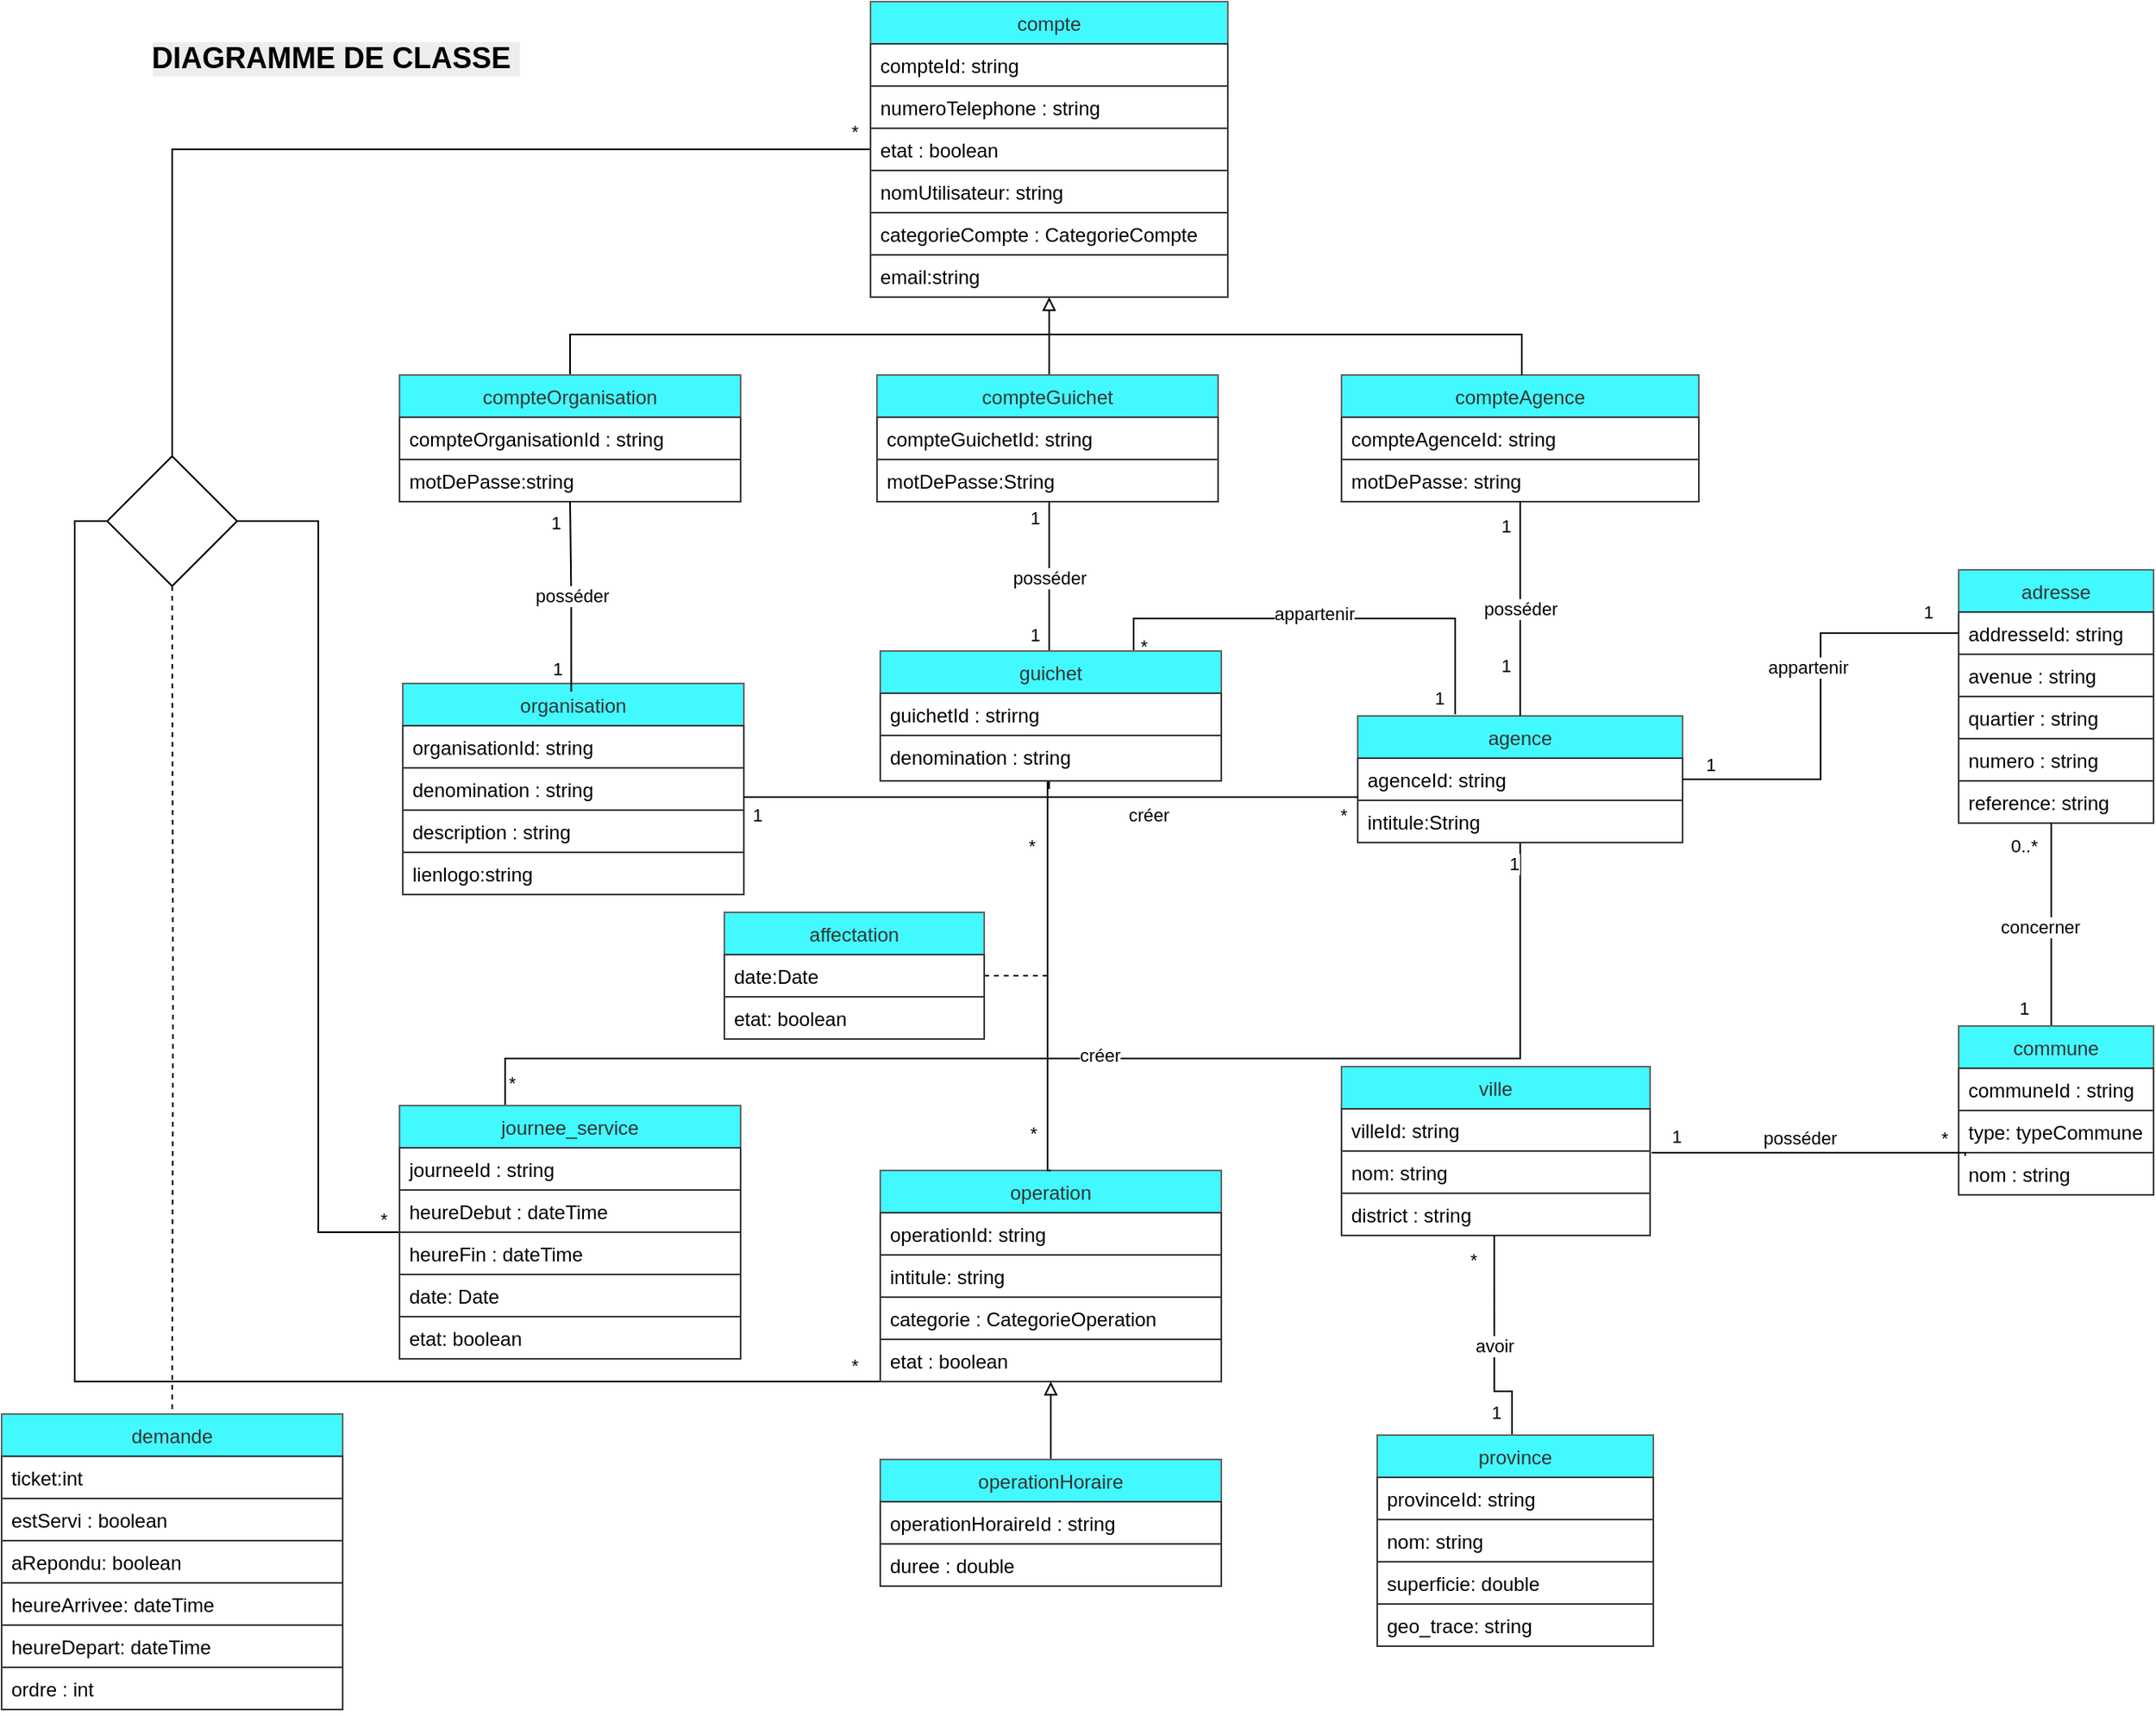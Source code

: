 <mxfile version="15.7.4" type="github" pages="3">
  <diagram name="diagramme_classe" id="c4acf3e9-155e-7222-9cf6-157b1a14988f">
    <mxGraphModel dx="870" dy="425" grid="1" gridSize="10" guides="1" tooltips="1" connect="1" arrows="1" fold="1" page="1" pageScale="1" pageWidth="850" pageHeight="1100" background="none" math="0" shadow="0">
      <root>
        <mxCell id="0" />
        <mxCell id="1" parent="0" />
        <mxCell id="-mcrI0zcZobBwBYrAGSP-12" value="*" style="edgeStyle=orthogonalEdgeStyle;rounded=0;orthogonalLoop=1;jettySize=auto;html=1;entryX=0.5;entryY=0;entryDx=0;entryDy=0;endArrow=none;endFill=0;" parent="1" source="7-YqurPYllUJ31w4D0Pa-1" target="-mcrI0zcZobBwBYrAGSP-11" edge="1">
          <mxGeometry x="-0.968" y="-11" relative="1" as="geometry">
            <mxPoint as="offset" />
          </mxGeometry>
        </mxCell>
        <mxCell id="7-YqurPYllUJ31w4D0Pa-1" value="compte" style="swimlane;fontStyle=0;childLayout=stackLayout;horizontal=1;startSize=26;fillColor=#42F9FF;horizontalStack=0;resizeParent=1;resizeParentMax=0;resizeLast=0;collapsible=1;marginBottom=0;fontColor=#333333;strokeColor=#666666;rounded=0;strokeWidth=1;" parent="1" vertex="1">
          <mxGeometry x="560" y="10" width="220" height="182" as="geometry" />
        </mxCell>
        <mxCell id="7-YqurPYllUJ31w4D0Pa-2" value="compteId: string" style="text;strokeColor=#36393d;fillColor=#fff;align=left;verticalAlign=top;spacingLeft=4;spacingRight=4;overflow=hidden;rotatable=0;points=[[0,0.5],[1,0.5]];portConstraint=eastwest;" parent="7-YqurPYllUJ31w4D0Pa-1" vertex="1">
          <mxGeometry y="26" width="220" height="26" as="geometry" />
        </mxCell>
        <mxCell id="7-YqurPYllUJ31w4D0Pa-3" value="numeroTelephone : string" style="text;strokeColor=#36393d;fillColor=#FFFFFF;align=left;verticalAlign=top;spacingLeft=4;spacingRight=4;overflow=hidden;rotatable=0;points=[[0,0.5],[1,0.5]];portConstraint=eastwest;" parent="7-YqurPYllUJ31w4D0Pa-1" vertex="1">
          <mxGeometry y="52" width="220" height="26" as="geometry" />
        </mxCell>
        <mxCell id="7-YqurPYllUJ31w4D0Pa-4" value="etat : boolean" style="text;strokeColor=#36393d;fillColor=#fff;align=left;verticalAlign=top;spacingLeft=4;spacingRight=4;overflow=hidden;rotatable=0;points=[[0,0.5],[1,0.5]];portConstraint=eastwest;" parent="7-YqurPYllUJ31w4D0Pa-1" vertex="1">
          <mxGeometry y="78" width="220" height="26" as="geometry" />
        </mxCell>
        <mxCell id="7-YqurPYllUJ31w4D0Pa-5" value="nomUtilisateur: string" style="text;strokeColor=#36393d;fillColor=#fff;align=left;verticalAlign=top;spacingLeft=4;spacingRight=4;overflow=hidden;rotatable=0;points=[[0,0.5],[1,0.5]];portConstraint=eastwest;" parent="7-YqurPYllUJ31w4D0Pa-1" vertex="1">
          <mxGeometry y="104" width="220" height="26" as="geometry" />
        </mxCell>
        <mxCell id="7-YqurPYllUJ31w4D0Pa-7" value="categorieCompte : CategorieCompte" style="text;strokeColor=#36393d;fillColor=#fff;align=left;verticalAlign=top;spacingLeft=4;spacingRight=4;overflow=hidden;rotatable=0;points=[[0,0.5],[1,0.5]];portConstraint=eastwest;" parent="7-YqurPYllUJ31w4D0Pa-1" vertex="1">
          <mxGeometry y="130" width="220" height="26" as="geometry" />
        </mxCell>
        <mxCell id="wlN9jwIvQaxfuohpu1rJ-3" value="email:string" style="text;strokeColor=#36393d;fillColor=#fff;align=left;verticalAlign=top;spacingLeft=4;spacingRight=4;overflow=hidden;rotatable=0;points=[[0,0.5],[1,0.5]];portConstraint=eastwest;" parent="7-YqurPYllUJ31w4D0Pa-1" vertex="1">
          <mxGeometry y="156" width="220" height="26" as="geometry" />
        </mxCell>
        <mxCell id="7-YqurPYllUJ31w4D0Pa-13" value="compteAgence" style="swimlane;fontStyle=0;childLayout=stackLayout;horizontal=1;startSize=26;fillColor=#42F9FF;horizontalStack=0;resizeParent=1;resizeParentMax=0;resizeLast=0;collapsible=1;marginBottom=0;fontColor=#333333;strokeColor=#666666;rounded=0;strokeWidth=1;" parent="1" vertex="1">
          <mxGeometry x="850" y="240" width="220" height="78" as="geometry" />
        </mxCell>
        <mxCell id="7-YqurPYllUJ31w4D0Pa-14" value="compteAgenceId: string" style="text;strokeColor=#36393d;fillColor=#fff;align=left;verticalAlign=top;spacingLeft=4;spacingRight=4;overflow=hidden;rotatable=0;points=[[0,0.5],[1,0.5]];portConstraint=eastwest;" parent="7-YqurPYllUJ31w4D0Pa-13" vertex="1">
          <mxGeometry y="26" width="220" height="26" as="geometry" />
        </mxCell>
        <mxCell id="7-YqurPYllUJ31w4D0Pa-32" value="motDePasse: string" style="text;strokeColor=#36393d;fillColor=#FFFFFF;align=left;verticalAlign=top;spacingLeft=4;spacingRight=4;overflow=hidden;rotatable=0;points=[[0,0.5],[1,0.5]];portConstraint=eastwest;" parent="7-YqurPYllUJ31w4D0Pa-13" vertex="1">
          <mxGeometry y="52" width="220" height="26" as="geometry" />
        </mxCell>
        <mxCell id="wlN9jwIvQaxfuohpu1rJ-7" style="edgeStyle=orthogonalEdgeStyle;rounded=0;orthogonalLoop=1;jettySize=auto;html=1;exitX=0.5;exitY=0;exitDx=0;exitDy=0;endArrow=none;endFill=0;strokeWidth=1;" parent="1" source="7-YqurPYllUJ31w4D0Pa-24" target="7-YqurPYllUJ31w4D0Pa-13" edge="1">
          <mxGeometry relative="1" as="geometry">
            <mxPoint x="960" y="230" as="targetPoint" />
            <Array as="points">
              <mxPoint x="375" y="215" />
              <mxPoint x="961" y="215" />
            </Array>
          </mxGeometry>
        </mxCell>
        <mxCell id="7-YqurPYllUJ31w4D0Pa-24" value="compteOrganisation" style="swimlane;fontStyle=0;childLayout=stackLayout;horizontal=1;startSize=26;fillColor=#42F9FF;horizontalStack=0;resizeParent=1;resizeParentMax=0;resizeLast=0;collapsible=1;marginBottom=0;fontColor=#333333;strokeColor=#666666;rounded=0;strokeWidth=1;" parent="1" vertex="1">
          <mxGeometry x="270" y="240" width="210" height="78" as="geometry" />
        </mxCell>
        <mxCell id="7-YqurPYllUJ31w4D0Pa-25" value="compteOrganisationId : string" style="text;strokeColor=#36393d;fillColor=#fff;align=left;verticalAlign=top;spacingLeft=4;spacingRight=4;overflow=hidden;rotatable=0;points=[[0,0.5],[1,0.5]];portConstraint=eastwest;" parent="7-YqurPYllUJ31w4D0Pa-24" vertex="1">
          <mxGeometry y="26" width="210" height="26" as="geometry" />
        </mxCell>
        <mxCell id="7-YqurPYllUJ31w4D0Pa-36" value="motDePasse:string" style="text;strokeColor=#36393d;fillColor=#fff;align=left;verticalAlign=top;spacingLeft=4;spacingRight=4;overflow=hidden;rotatable=0;points=[[0,0.5],[1,0.5]];portConstraint=eastwest;" parent="7-YqurPYllUJ31w4D0Pa-24" vertex="1">
          <mxGeometry y="52" width="210" height="26" as="geometry" />
        </mxCell>
        <mxCell id="7-YqurPYllUJ31w4D0Pa-39" value="adresse" style="swimlane;fontStyle=0;childLayout=stackLayout;horizontal=1;startSize=26;fillColor=#42F9FF;horizontalStack=0;resizeParent=1;resizeParentMax=0;resizeLast=0;collapsible=1;marginBottom=0;fontColor=#333333;strokeColor=#666666;rounded=0;strokeWidth=1;" parent="1" vertex="1">
          <mxGeometry x="1230" y="360" width="120" height="156" as="geometry" />
        </mxCell>
        <mxCell id="7-YqurPYllUJ31w4D0Pa-40" value="addresseId: string" style="text;strokeColor=#36393d;fillColor=#fff;align=left;verticalAlign=top;spacingLeft=4;spacingRight=4;overflow=hidden;rotatable=0;points=[[0,0.5],[1,0.5]];portConstraint=eastwest;" parent="7-YqurPYllUJ31w4D0Pa-39" vertex="1">
          <mxGeometry y="26" width="120" height="26" as="geometry" />
        </mxCell>
        <mxCell id="7-YqurPYllUJ31w4D0Pa-41" value="avenue : string" style="text;strokeColor=#36393d;fillColor=#FFFFFF;align=left;verticalAlign=top;spacingLeft=4;spacingRight=4;overflow=hidden;rotatable=0;points=[[0,0.5],[1,0.5]];portConstraint=eastwest;" parent="7-YqurPYllUJ31w4D0Pa-39" vertex="1">
          <mxGeometry y="52" width="120" height="26" as="geometry" />
        </mxCell>
        <mxCell id="7-YqurPYllUJ31w4D0Pa-42" value="quartier : string" style="text;strokeColor=#36393d;fillColor=#FFFFFF;align=left;verticalAlign=top;spacingLeft=4;spacingRight=4;overflow=hidden;rotatable=0;points=[[0,0.5],[1,0.5]];portConstraint=eastwest;" parent="7-YqurPYllUJ31w4D0Pa-39" vertex="1">
          <mxGeometry y="78" width="120" height="26" as="geometry" />
        </mxCell>
        <mxCell id="7-YqurPYllUJ31w4D0Pa-43" value="numero : string" style="text;strokeColor=#36393d;fillColor=#FFFFFF;align=left;verticalAlign=top;spacingLeft=4;spacingRight=4;overflow=hidden;rotatable=0;points=[[0,0.5],[1,0.5]];portConstraint=eastwest;" parent="7-YqurPYllUJ31w4D0Pa-39" vertex="1">
          <mxGeometry y="104" width="120" height="26" as="geometry" />
        </mxCell>
        <mxCell id="7-YqurPYllUJ31w4D0Pa-44" value="reference: string" style="text;strokeColor=#36393d;fillColor=#FFFFFF;align=left;verticalAlign=top;spacingLeft=4;spacingRight=4;overflow=hidden;rotatable=0;points=[[0,0.5],[1,0.5]];portConstraint=eastwest;" parent="7-YqurPYllUJ31w4D0Pa-39" vertex="1">
          <mxGeometry y="130" width="120" height="26" as="geometry" />
        </mxCell>
        <mxCell id="wlN9jwIvQaxfuohpu1rJ-28" value="0..*" style="edgeStyle=orthogonalEdgeStyle;rounded=0;orthogonalLoop=1;jettySize=auto;html=1;entryX=0.5;entryY=1;entryDx=0;entryDy=0;startArrow=none;startFill=0;endArrow=none;endFill=0;strokeWidth=1;" parent="1" source="7-YqurPYllUJ31w4D0Pa-51" edge="1">
          <mxGeometry x="0.774" y="17" relative="1" as="geometry">
            <mxPoint x="1287" y="573" as="sourcePoint" />
            <mxPoint x="1287" y="516" as="targetPoint" />
            <Array as="points">
              <mxPoint x="1287" y="580" />
              <mxPoint x="1287" y="580" />
            </Array>
            <mxPoint as="offset" />
          </mxGeometry>
        </mxCell>
        <mxCell id="wlN9jwIvQaxfuohpu1rJ-37" value="1" style="edgeLabel;html=1;align=center;verticalAlign=middle;resizable=0;points=[];" parent="wlN9jwIvQaxfuohpu1rJ-28" vertex="1" connectable="0">
          <mxGeometry x="0.823" y="5" relative="1" as="geometry">
            <mxPoint x="-12" y="103" as="offset" />
          </mxGeometry>
        </mxCell>
        <mxCell id="wlN9jwIvQaxfuohpu1rJ-39" value="concerner" style="edgeLabel;html=1;align=center;verticalAlign=middle;resizable=0;points=[];" parent="wlN9jwIvQaxfuohpu1rJ-28" vertex="1" connectable="0">
          <mxGeometry x="0.726" y="4" relative="1" as="geometry">
            <mxPoint x="-3" y="47" as="offset" />
          </mxGeometry>
        </mxCell>
        <mxCell id="7-YqurPYllUJ31w4D0Pa-51" value="commune" style="swimlane;fontStyle=0;childLayout=stackLayout;horizontal=1;startSize=26;fillColor=#42F9FF;horizontalStack=0;resizeParent=1;resizeParentMax=0;resizeLast=0;collapsible=1;marginBottom=0;fontColor=#333333;strokeColor=#666666;rounded=0;strokeWidth=1;" parent="1" vertex="1">
          <mxGeometry x="1230" y="641" width="120" height="104" as="geometry" />
        </mxCell>
        <mxCell id="7-YqurPYllUJ31w4D0Pa-52" value="communeId : string" style="text;strokeColor=#36393d;fillColor=#fff;align=left;verticalAlign=top;spacingLeft=4;spacingRight=4;overflow=hidden;rotatable=0;points=[[0,0.5],[1,0.5]];portConstraint=eastwest;" parent="7-YqurPYllUJ31w4D0Pa-51" vertex="1">
          <mxGeometry y="26" width="120" height="26" as="geometry" />
        </mxCell>
        <mxCell id="7-YqurPYllUJ31w4D0Pa-53" value="type: typeCommune" style="text;strokeColor=#36393d;fillColor=#FFFFFF;align=left;verticalAlign=top;spacingLeft=4;spacingRight=4;overflow=hidden;rotatable=0;points=[[0,0.5],[1,0.5]];portConstraint=eastwest;" parent="7-YqurPYllUJ31w4D0Pa-51" vertex="1">
          <mxGeometry y="52" width="120" height="26" as="geometry" />
        </mxCell>
        <mxCell id="7-YqurPYllUJ31w4D0Pa-54" value="nom : string" style="text;strokeColor=#36393d;fillColor=#FFFFFF;align=left;verticalAlign=top;spacingLeft=4;spacingRight=4;overflow=hidden;rotatable=0;points=[[0,0.5],[1,0.5]];portConstraint=eastwest;" parent="7-YqurPYllUJ31w4D0Pa-51" vertex="1">
          <mxGeometry y="78" width="120" height="26" as="geometry" />
        </mxCell>
        <mxCell id="7-YqurPYllUJ31w4D0Pa-60" value="ville" style="swimlane;fontStyle=0;childLayout=stackLayout;horizontal=1;startSize=26;fillColor=#42F9FF;horizontalStack=0;resizeParent=1;resizeParentMax=0;resizeLast=0;collapsible=1;marginBottom=0;fontColor=#333333;strokeColor=#666666;rounded=0;strokeWidth=1;" parent="1" vertex="1">
          <mxGeometry x="850" y="666" width="190" height="104" as="geometry" />
        </mxCell>
        <mxCell id="7-YqurPYllUJ31w4D0Pa-61" value="villeId: string" style="text;strokeColor=#36393d;fillColor=#fff;align=left;verticalAlign=top;spacingLeft=4;spacingRight=4;overflow=hidden;rotatable=0;points=[[0,0.5],[1,0.5]];portConstraint=eastwest;" parent="7-YqurPYllUJ31w4D0Pa-60" vertex="1">
          <mxGeometry y="26" width="190" height="26" as="geometry" />
        </mxCell>
        <mxCell id="7-YqurPYllUJ31w4D0Pa-62" value="nom: string" style="text;strokeColor=#36393d;fillColor=#FFFFFF;align=left;verticalAlign=top;spacingLeft=4;spacingRight=4;overflow=hidden;rotatable=0;points=[[0,0.5],[1,0.5]];portConstraint=eastwest;" parent="7-YqurPYllUJ31w4D0Pa-60" vertex="1">
          <mxGeometry y="52" width="190" height="26" as="geometry" />
        </mxCell>
        <mxCell id="7-YqurPYllUJ31w4D0Pa-63" value="district : string" style="text;strokeColor=#36393d;fillColor=#FFFFFF;align=left;verticalAlign=top;spacingLeft=4;spacingRight=4;overflow=hidden;rotatable=0;points=[[0,0.5],[1,0.5]];portConstraint=eastwest;" parent="7-YqurPYllUJ31w4D0Pa-60" vertex="1">
          <mxGeometry y="78" width="190" height="26" as="geometry" />
        </mxCell>
        <mxCell id="wlN9jwIvQaxfuohpu1rJ-45" value="avoir" style="edgeStyle=orthogonalEdgeStyle;rounded=0;orthogonalLoop=1;jettySize=auto;html=1;startArrow=none;startFill=0;endArrow=none;endFill=0;strokeWidth=1;entryX=0.495;entryY=1;entryDx=0;entryDy=0;entryPerimeter=0;exitX=0.5;exitY=0;exitDx=0;exitDy=0;" parent="1" source="7-YqurPYllUJ31w4D0Pa-67" target="7-YqurPYllUJ31w4D0Pa-63" edge="1">
          <mxGeometry relative="1" as="geometry">
            <mxPoint x="961" y="766" as="targetPoint" />
            <mxPoint x="960" y="880" as="sourcePoint" />
            <Array as="points">
              <mxPoint x="955" y="866" />
              <mxPoint x="944" y="866" />
            </Array>
          </mxGeometry>
        </mxCell>
        <mxCell id="wlN9jwIvQaxfuohpu1rJ-50" value="*" style="edgeLabel;html=1;align=center;verticalAlign=middle;resizable=0;points=[];" parent="wlN9jwIvQaxfuohpu1rJ-45" vertex="1" connectable="0">
          <mxGeometry x="0.765" y="-1" relative="1" as="geometry">
            <mxPoint x="-14" y="-1" as="offset" />
          </mxGeometry>
        </mxCell>
        <mxCell id="wlN9jwIvQaxfuohpu1rJ-51" value="1" style="edgeLabel;html=1;align=center;verticalAlign=middle;resizable=0;points=[];" parent="wlN9jwIvQaxfuohpu1rJ-45" vertex="1" connectable="0">
          <mxGeometry x="-0.718" y="4" relative="1" as="geometry">
            <mxPoint x="-6" y="3" as="offset" />
          </mxGeometry>
        </mxCell>
        <mxCell id="7-YqurPYllUJ31w4D0Pa-67" value="province" style="swimlane;fontStyle=0;childLayout=stackLayout;horizontal=1;startSize=26;fillColor=#42F9FF;horizontalStack=0;resizeParent=1;resizeParentMax=0;resizeLast=0;collapsible=1;marginBottom=0;fontColor=#333333;strokeColor=#666666;rounded=0;strokeWidth=1;" parent="1" vertex="1">
          <mxGeometry x="872" y="893" width="170" height="130" as="geometry" />
        </mxCell>
        <mxCell id="7-YqurPYllUJ31w4D0Pa-68" value="provinceId: string" style="text;strokeColor=#36393d;fillColor=#fff;align=left;verticalAlign=top;spacingLeft=4;spacingRight=4;overflow=hidden;rotatable=0;points=[[0,0.5],[1,0.5]];portConstraint=eastwest;" parent="7-YqurPYllUJ31w4D0Pa-67" vertex="1">
          <mxGeometry y="26" width="170" height="26" as="geometry" />
        </mxCell>
        <mxCell id="7-YqurPYllUJ31w4D0Pa-69" value="nom: string" style="text;strokeColor=#36393d;fillColor=#FFFFFF;align=left;verticalAlign=top;spacingLeft=4;spacingRight=4;overflow=hidden;rotatable=0;points=[[0,0.5],[1,0.5]];portConstraint=eastwest;" parent="7-YqurPYllUJ31w4D0Pa-67" vertex="1">
          <mxGeometry y="52" width="170" height="26" as="geometry" />
        </mxCell>
        <mxCell id="7-YqurPYllUJ31w4D0Pa-70" value="superficie: double" style="text;strokeColor=#36393d;fillColor=#FFFFFF;align=left;verticalAlign=top;spacingLeft=4;spacingRight=4;overflow=hidden;rotatable=0;points=[[0,0.5],[1,0.5]];portConstraint=eastwest;" parent="7-YqurPYllUJ31w4D0Pa-67" vertex="1">
          <mxGeometry y="78" width="170" height="26" as="geometry" />
        </mxCell>
        <mxCell id="7-YqurPYllUJ31w4D0Pa-75" value="geo_trace: string" style="text;strokeColor=#36393d;fillColor=#FFFFFF;align=left;verticalAlign=top;spacingLeft=4;spacingRight=4;overflow=hidden;rotatable=0;points=[[0,0.5],[1,0.5]];portConstraint=eastwest;" parent="7-YqurPYllUJ31w4D0Pa-67" vertex="1">
          <mxGeometry y="104" width="170" height="26" as="geometry" />
        </mxCell>
        <mxCell id="wlN9jwIvQaxfuohpu1rJ-5" style="edgeStyle=orthogonalEdgeStyle;rounded=0;orthogonalLoop=1;jettySize=auto;html=1;entryX=0.5;entryY=1;entryDx=0;entryDy=0;endArrow=block;endFill=0;strokeWidth=1;" parent="1" source="7-YqurPYllUJ31w4D0Pa-79" target="7-YqurPYllUJ31w4D0Pa-1" edge="1">
          <mxGeometry relative="1" as="geometry">
            <Array as="points">
              <mxPoint x="670" y="220" />
              <mxPoint x="670" y="220" />
            </Array>
          </mxGeometry>
        </mxCell>
        <mxCell id="7-YqurPYllUJ31w4D0Pa-79" value="compteGuichet" style="swimlane;fontStyle=0;childLayout=stackLayout;horizontal=1;startSize=26;fillColor=#42F9FF;horizontalStack=0;resizeParent=1;resizeParentMax=0;resizeLast=0;collapsible=1;marginBottom=0;fontColor=#333333;strokeColor=#666666;rounded=0;strokeWidth=1;" parent="1" vertex="1">
          <mxGeometry x="564" y="240" width="210" height="78" as="geometry" />
        </mxCell>
        <mxCell id="7-YqurPYllUJ31w4D0Pa-80" value="compteGuichetId: string" style="text;strokeColor=#36393d;fillColor=#fff;align=left;verticalAlign=top;spacingLeft=4;spacingRight=4;overflow=hidden;rotatable=0;points=[[0,0.5],[1,0.5]];portConstraint=eastwest;" parent="7-YqurPYllUJ31w4D0Pa-79" vertex="1">
          <mxGeometry y="26" width="210" height="26" as="geometry" />
        </mxCell>
        <mxCell id="7-YqurPYllUJ31w4D0Pa-180" value="motDePasse:String" style="text;strokeColor=#36393d;fillColor=#fff;align=left;verticalAlign=top;spacingLeft=4;spacingRight=4;overflow=hidden;rotatable=0;points=[[0,0.5],[1,0.5]];portConstraint=eastwest;" parent="7-YqurPYllUJ31w4D0Pa-79" vertex="1">
          <mxGeometry y="52" width="210" height="26" as="geometry" />
        </mxCell>
        <mxCell id="-mcrI0zcZobBwBYrAGSP-14" style="edgeStyle=orthogonalEdgeStyle;rounded=0;orthogonalLoop=1;jettySize=auto;html=1;entryX=0;entryY=0.5;entryDx=0;entryDy=0;endArrow=none;endFill=0;" parent="1" source="7-YqurPYllUJ31w4D0Pa-94" target="-mcrI0zcZobBwBYrAGSP-11" edge="1">
          <mxGeometry relative="1" as="geometry">
            <Array as="points">
              <mxPoint x="70" y="860" />
              <mxPoint x="70" y="330" />
            </Array>
          </mxGeometry>
        </mxCell>
        <mxCell id="-mcrI0zcZobBwBYrAGSP-17" value="*" style="edgeLabel;html=1;align=center;verticalAlign=middle;resizable=0;points=[];" parent="-mcrI0zcZobBwBYrAGSP-14" vertex="1" connectable="0">
          <mxGeometry x="-0.962" y="-1" relative="1" as="geometry">
            <mxPoint x="4" y="-9" as="offset" />
          </mxGeometry>
        </mxCell>
        <mxCell id="7-YqurPYllUJ31w4D0Pa-94" value="operation" style="swimlane;fontStyle=0;childLayout=stackLayout;horizontal=1;startSize=26;fillColor=#42F9FF;horizontalStack=0;resizeParent=1;resizeParentMax=0;resizeLast=0;collapsible=1;marginBottom=0;fontColor=#333333;strokeColor=#666666;rounded=0;strokeWidth=1;" parent="1" vertex="1">
          <mxGeometry x="566" y="730" width="210" height="130" as="geometry" />
        </mxCell>
        <mxCell id="7-YqurPYllUJ31w4D0Pa-95" value="operationId: string" style="text;strokeColor=#36393d;fillColor=#fff;align=left;verticalAlign=top;spacingLeft=4;spacingRight=4;overflow=hidden;rotatable=0;points=[[0,0.5],[1,0.5]];portConstraint=eastwest;" parent="7-YqurPYllUJ31w4D0Pa-94" vertex="1">
          <mxGeometry y="26" width="210" height="26" as="geometry" />
        </mxCell>
        <mxCell id="7-YqurPYllUJ31w4D0Pa-96" value="intitule: string" style="text;strokeColor=#36393d;fillColor=#FFFFFF;align=left;verticalAlign=top;spacingLeft=4;spacingRight=4;overflow=hidden;rotatable=0;points=[[0,0.5],[1,0.5]];portConstraint=eastwest;" parent="7-YqurPYllUJ31w4D0Pa-94" vertex="1">
          <mxGeometry y="52" width="210" height="26" as="geometry" />
        </mxCell>
        <mxCell id="7-YqurPYllUJ31w4D0Pa-97" value="categorie : CategorieOperation" style="text;strokeColor=#36393d;fillColor=#FFFFFF;align=left;verticalAlign=top;spacingLeft=4;spacingRight=4;overflow=hidden;rotatable=0;points=[[0,0.5],[1,0.5]];portConstraint=eastwest;" parent="7-YqurPYllUJ31w4D0Pa-94" vertex="1">
          <mxGeometry y="78" width="210" height="26" as="geometry" />
        </mxCell>
        <mxCell id="7-YqurPYllUJ31w4D0Pa-98" value="etat : boolean" style="text;strokeColor=#36393d;fillColor=#FFFFFF;align=left;verticalAlign=top;spacingLeft=4;spacingRight=4;overflow=hidden;rotatable=0;points=[[0,0.5],[1,0.5]];portConstraint=eastwest;" parent="7-YqurPYllUJ31w4D0Pa-94" vertex="1">
          <mxGeometry y="104" width="210" height="26" as="geometry" />
        </mxCell>
        <mxCell id="wlN9jwIvQaxfuohpu1rJ-20" style="edgeStyle=orthogonalEdgeStyle;rounded=0;orthogonalLoop=1;jettySize=auto;html=1;entryX=0.5;entryY=1;entryDx=0;entryDy=0;endArrow=block;endFill=0;strokeWidth=1;startArrow=none;startFill=0;" parent="1" source="7-YqurPYllUJ31w4D0Pa-105" target="7-YqurPYllUJ31w4D0Pa-94" edge="1">
          <mxGeometry relative="1" as="geometry" />
        </mxCell>
        <mxCell id="7-YqurPYllUJ31w4D0Pa-105" value="operationHoraire" style="swimlane;fontStyle=0;childLayout=stackLayout;horizontal=1;startSize=26;fillColor=#42F9FF;horizontalStack=0;resizeParent=1;resizeParentMax=0;resizeLast=0;collapsible=1;marginBottom=0;fontColor=#333333;strokeColor=#666666;rounded=0;strokeWidth=1;" parent="1" vertex="1">
          <mxGeometry x="566" y="908" width="210" height="78" as="geometry" />
        </mxCell>
        <mxCell id="7-YqurPYllUJ31w4D0Pa-106" value="operationHoraireId : string" style="text;strokeColor=#36393d;fillColor=#fff;align=left;verticalAlign=top;spacingLeft=4;spacingRight=4;overflow=hidden;rotatable=0;points=[[0,0.5],[1,0.5]];portConstraint=eastwest;" parent="7-YqurPYllUJ31w4D0Pa-105" vertex="1">
          <mxGeometry y="26" width="210" height="26" as="geometry" />
        </mxCell>
        <mxCell id="7-YqurPYllUJ31w4D0Pa-107" value="duree : double" style="text;strokeColor=#36393d;fillColor=#FFFFFF;align=left;verticalAlign=top;spacingLeft=4;spacingRight=4;overflow=hidden;rotatable=0;points=[[0,0.5],[1,0.5]];portConstraint=eastwest;" parent="7-YqurPYllUJ31w4D0Pa-105" vertex="1">
          <mxGeometry y="52" width="210" height="26" as="geometry" />
        </mxCell>
        <mxCell id="7-YqurPYllUJ31w4D0Pa-126" value="demande" style="swimlane;fontStyle=0;childLayout=stackLayout;horizontal=1;startSize=26;fillColor=#42F9FF;horizontalStack=0;resizeParent=1;resizeParentMax=0;resizeLast=0;collapsible=1;marginBottom=0;fontColor=#333333;strokeColor=#666666;rounded=0;strokeWidth=1;" parent="1" vertex="1">
          <mxGeometry x="25" y="880" width="210" height="182" as="geometry" />
        </mxCell>
        <mxCell id="7-YqurPYllUJ31w4D0Pa-128" value="ticket:int" style="text;strokeColor=#36393d;fillColor=#fff;align=left;verticalAlign=top;spacingLeft=4;spacingRight=4;overflow=hidden;rotatable=0;points=[[0,0.5],[1,0.5]];portConstraint=eastwest;" parent="7-YqurPYllUJ31w4D0Pa-126" vertex="1">
          <mxGeometry y="26" width="210" height="26" as="geometry" />
        </mxCell>
        <mxCell id="7-YqurPYllUJ31w4D0Pa-129" value="estServi : boolean" style="text;strokeColor=#36393d;fillColor=#fff;align=left;verticalAlign=top;spacingLeft=4;spacingRight=4;overflow=hidden;rotatable=0;points=[[0,0.5],[1,0.5]];portConstraint=eastwest;" parent="7-YqurPYllUJ31w4D0Pa-126" vertex="1">
          <mxGeometry y="52" width="210" height="26" as="geometry" />
        </mxCell>
        <mxCell id="7-YqurPYllUJ31w4D0Pa-130" value="aRepondu: boolean" style="text;strokeColor=#36393d;fillColor=#fff;align=left;verticalAlign=top;spacingLeft=4;spacingRight=4;overflow=hidden;rotatable=0;points=[[0,0.5],[1,0.5]];portConstraint=eastwest;" parent="7-YqurPYllUJ31w4D0Pa-126" vertex="1">
          <mxGeometry y="78" width="210" height="26" as="geometry" />
        </mxCell>
        <mxCell id="7-YqurPYllUJ31w4D0Pa-131" value="heureArrivee: dateTime" style="text;strokeColor=#36393d;fillColor=#fff;align=left;verticalAlign=top;spacingLeft=4;spacingRight=4;overflow=hidden;rotatable=0;points=[[0,0.5],[1,0.5]];portConstraint=eastwest;" parent="7-YqurPYllUJ31w4D0Pa-126" vertex="1">
          <mxGeometry y="104" width="210" height="26" as="geometry" />
        </mxCell>
        <mxCell id="7-YqurPYllUJ31w4D0Pa-132" value="heureDepart: dateTime" style="text;strokeColor=#36393d;fillColor=#fff;align=left;verticalAlign=top;spacingLeft=4;spacingRight=4;overflow=hidden;rotatable=0;points=[[0,0.5],[1,0.5]];portConstraint=eastwest;" parent="7-YqurPYllUJ31w4D0Pa-126" vertex="1">
          <mxGeometry y="130" width="210" height="26" as="geometry" />
        </mxCell>
        <mxCell id="7-YqurPYllUJ31w4D0Pa-133" value="ordre : int" style="text;strokeColor=#36393d;fillColor=#fff;align=left;verticalAlign=top;spacingLeft=4;spacingRight=4;overflow=hidden;rotatable=0;points=[[0,0.5],[1,0.5]];portConstraint=eastwest;" parent="7-YqurPYllUJ31w4D0Pa-126" vertex="1">
          <mxGeometry y="156" width="210" height="26" as="geometry" />
        </mxCell>
        <mxCell id="-mcrI0zcZobBwBYrAGSP-7" style="edgeStyle=orthogonalEdgeStyle;rounded=0;orthogonalLoop=1;jettySize=auto;html=1;entryX=0.5;entryY=1;entryDx=0;entryDy=0;endArrow=none;endFill=0;" parent="1" target="wlN9jwIvQaxfuohpu1rJ-14" edge="1">
          <mxGeometry relative="1" as="geometry">
            <mxPoint x="335" y="711" as="sourcePoint" />
            <mxPoint x="960" y="549" as="targetPoint" />
            <Array as="points">
              <mxPoint x="335" y="661" />
              <mxPoint x="960" y="661" />
            </Array>
          </mxGeometry>
        </mxCell>
        <mxCell id="-mcrI0zcZobBwBYrAGSP-8" value="1" style="edgeLabel;html=1;align=center;verticalAlign=middle;resizable=0;points=[];" parent="-mcrI0zcZobBwBYrAGSP-7" vertex="1" connectable="0">
          <mxGeometry x="0.968" y="4" relative="1" as="geometry">
            <mxPoint as="offset" />
          </mxGeometry>
        </mxCell>
        <mxCell id="-mcrI0zcZobBwBYrAGSP-9" value="*" style="edgeLabel;html=1;align=center;verticalAlign=middle;resizable=0;points=[];" parent="-mcrI0zcZobBwBYrAGSP-7" vertex="1" connectable="0">
          <mxGeometry x="-0.913" y="-4" relative="1" as="geometry">
            <mxPoint as="offset" />
          </mxGeometry>
        </mxCell>
        <mxCell id="-mcrI0zcZobBwBYrAGSP-10" value="créer" style="edgeLabel;html=1;align=center;verticalAlign=middle;resizable=0;points=[];" parent="-mcrI0zcZobBwBYrAGSP-7" vertex="1" connectable="0">
          <mxGeometry x="0.03" y="2" relative="1" as="geometry">
            <mxPoint as="offset" />
          </mxGeometry>
        </mxCell>
        <mxCell id="-mcrI0zcZobBwBYrAGSP-13" value="*" style="edgeStyle=orthogonalEdgeStyle;rounded=0;orthogonalLoop=1;jettySize=auto;html=1;entryX=1;entryY=0.5;entryDx=0;entryDy=0;endArrow=none;endFill=0;" parent="1" source="7-YqurPYllUJ31w4D0Pa-137" target="-mcrI0zcZobBwBYrAGSP-11" edge="1">
          <mxGeometry x="-0.963" y="-8" relative="1" as="geometry">
            <mxPoint as="offset" />
          </mxGeometry>
        </mxCell>
        <mxCell id="7-YqurPYllUJ31w4D0Pa-137" value="journee_service" style="swimlane;fontStyle=0;childLayout=stackLayout;horizontal=1;startSize=26;fillColor=#42F9FF;horizontalStack=0;resizeParent=1;resizeParentMax=0;resizeLast=0;collapsible=1;marginBottom=0;fontColor=#333333;strokeColor=#666666;rounded=0;strokeWidth=1;" parent="1" vertex="1">
          <mxGeometry x="270" y="690" width="210" height="156" as="geometry" />
        </mxCell>
        <mxCell id="7-YqurPYllUJ31w4D0Pa-138" value="journeeId : string" style="text;strokeColor=#36393d;fillColor=#fff;align=left;verticalAlign=top;spacingLeft=4;spacingRight=4;overflow=hidden;rotatable=0;points=[[0,0.5],[1,0.5]];portConstraint=eastwest;" parent="7-YqurPYllUJ31w4D0Pa-137" vertex="1">
          <mxGeometry y="26" width="210" height="26" as="geometry" />
        </mxCell>
        <mxCell id="7-YqurPYllUJ31w4D0Pa-139" value="heureDebut : dateTime" style="text;strokeColor=#36393d;fillColor=#fff;align=left;verticalAlign=top;spacingLeft=4;spacingRight=4;overflow=hidden;rotatable=0;points=[[0,0.5],[1,0.5]];portConstraint=eastwest;" parent="7-YqurPYllUJ31w4D0Pa-137" vertex="1">
          <mxGeometry y="52" width="210" height="26" as="geometry" />
        </mxCell>
        <mxCell id="7-YqurPYllUJ31w4D0Pa-140" value="heureFin : dateTime" style="text;strokeColor=#36393d;fillColor=#fff;align=left;verticalAlign=top;spacingLeft=4;spacingRight=4;overflow=hidden;rotatable=0;points=[[0,0.5],[1,0.5]];portConstraint=eastwest;" parent="7-YqurPYllUJ31w4D0Pa-137" vertex="1">
          <mxGeometry y="78" width="210" height="26" as="geometry" />
        </mxCell>
        <mxCell id="7-YqurPYllUJ31w4D0Pa-144" value="date: Date" style="text;strokeColor=#36393d;fillColor=#fff;align=left;verticalAlign=top;spacingLeft=4;spacingRight=4;overflow=hidden;rotatable=0;points=[[0,0.5],[1,0.5]];portConstraint=eastwest;" parent="7-YqurPYllUJ31w4D0Pa-137" vertex="1">
          <mxGeometry y="104" width="210" height="26" as="geometry" />
        </mxCell>
        <mxCell id="7-YqurPYllUJ31w4D0Pa-150" value="etat: boolean" style="text;strokeColor=#36393d;fillColor=#fff;align=left;verticalAlign=top;spacingLeft=4;spacingRight=4;overflow=hidden;rotatable=0;points=[[0,0.5],[1,0.5]];portConstraint=eastwest;" parent="7-YqurPYllUJ31w4D0Pa-137" vertex="1">
          <mxGeometry y="130" width="210" height="26" as="geometry" />
        </mxCell>
        <mxCell id="wlN9jwIvQaxfuohpu1rJ-8" value="organisation" style="swimlane;fontStyle=0;childLayout=stackLayout;horizontal=1;startSize=26;fillColor=#42F9FF;horizontalStack=0;resizeParent=1;resizeParentMax=0;resizeLast=0;collapsible=1;marginBottom=0;fontColor=#333333;strokeColor=#666666;rounded=0;strokeWidth=1;" parent="1" vertex="1">
          <mxGeometry x="272" y="430" width="210" height="130" as="geometry" />
        </mxCell>
        <mxCell id="wlN9jwIvQaxfuohpu1rJ-9" value="organisationId: string" style="text;strokeColor=#36393d;fillColor=#fff;align=left;verticalAlign=top;spacingLeft=4;spacingRight=4;overflow=hidden;rotatable=0;points=[[0,0.5],[1,0.5]];portConstraint=eastwest;" parent="wlN9jwIvQaxfuohpu1rJ-8" vertex="1">
          <mxGeometry y="26" width="210" height="26" as="geometry" />
        </mxCell>
        <mxCell id="wlN9jwIvQaxfuohpu1rJ-10" value="denomination : string" style="text;strokeColor=#36393d;fillColor=#fff;align=left;verticalAlign=top;spacingLeft=4;spacingRight=4;overflow=hidden;rotatable=0;points=[[0,0.5],[1,0.5]];portConstraint=eastwest;" parent="wlN9jwIvQaxfuohpu1rJ-8" vertex="1">
          <mxGeometry y="52" width="210" height="26" as="geometry" />
        </mxCell>
        <mxCell id="wlN9jwIvQaxfuohpu1rJ-18" value="description : string" style="text;strokeColor=#36393d;fillColor=#fff;align=left;verticalAlign=top;spacingLeft=4;spacingRight=4;overflow=hidden;rotatable=0;points=[[0,0.5],[1,0.5]];portConstraint=eastwest;" parent="wlN9jwIvQaxfuohpu1rJ-8" vertex="1">
          <mxGeometry y="78" width="210" height="26" as="geometry" />
        </mxCell>
        <mxCell id="wlN9jwIvQaxfuohpu1rJ-19" value="lienlogo:string" style="text;strokeColor=#36393d;fillColor=#fff;align=left;verticalAlign=top;spacingLeft=4;spacingRight=4;overflow=hidden;rotatable=0;points=[[0,0.5],[1,0.5]];portConstraint=eastwest;" parent="wlN9jwIvQaxfuohpu1rJ-8" vertex="1">
          <mxGeometry y="104" width="210" height="26" as="geometry" />
        </mxCell>
        <mxCell id="wlN9jwIvQaxfuohpu1rJ-52" value="posséder" style="edgeStyle=orthogonalEdgeStyle;rounded=0;orthogonalLoop=1;jettySize=auto;html=1;startArrow=none;startFill=0;endArrow=none;endFill=0;strokeWidth=1;exitX=0.5;exitY=0;exitDx=0;exitDy=0;" parent="1" source="wlN9jwIvQaxfuohpu1rJ-11" target="7-YqurPYllUJ31w4D0Pa-180" edge="1">
          <mxGeometry relative="1" as="geometry">
            <mxPoint x="670" y="318" as="targetPoint" />
            <mxPoint x="670" y="380" as="sourcePoint" />
            <Array as="points">
              <mxPoint x="670" y="320" />
              <mxPoint x="670" y="320" />
            </Array>
          </mxGeometry>
        </mxCell>
        <mxCell id="wlN9jwIvQaxfuohpu1rJ-53" value="1" style="edgeLabel;html=1;align=center;verticalAlign=middle;resizable=0;points=[];" parent="wlN9jwIvQaxfuohpu1rJ-52" vertex="1" connectable="0">
          <mxGeometry x="0.78" relative="1" as="geometry">
            <mxPoint x="-9" as="offset" />
          </mxGeometry>
        </mxCell>
        <mxCell id="wlN9jwIvQaxfuohpu1rJ-54" value="1" style="edgeLabel;html=1;align=center;verticalAlign=middle;resizable=0;points=[];" parent="wlN9jwIvQaxfuohpu1rJ-52" vertex="1" connectable="0">
          <mxGeometry x="-0.699" y="3" relative="1" as="geometry">
            <mxPoint x="-6" y="3" as="offset" />
          </mxGeometry>
        </mxCell>
        <mxCell id="wlN9jwIvQaxfuohpu1rJ-68" value="*" style="edgeStyle=orthogonalEdgeStyle;rounded=0;orthogonalLoop=1;jettySize=auto;html=1;exitX=0.75;exitY=0;exitDx=0;exitDy=0;startArrow=none;startFill=0;endArrow=none;endFill=0;strokeWidth=1;" parent="1" source="wlN9jwIvQaxfuohpu1rJ-11" edge="1">
          <mxGeometry relative="1" as="geometry">
            <mxPoint x="920" y="449" as="targetPoint" />
            <Array as="points">
              <mxPoint x="722" y="390" />
              <mxPoint x="920" y="390" />
            </Array>
          </mxGeometry>
        </mxCell>
        <mxCell id="wlN9jwIvQaxfuohpu1rJ-69" value="appartenir" style="edgeLabel;html=1;align=center;verticalAlign=middle;resizable=0;points=[];" parent="wlN9jwIvQaxfuohpu1rJ-68" vertex="1" connectable="0">
          <mxGeometry x="-0.059" y="3" relative="1" as="geometry">
            <mxPoint x="1" as="offset" />
          </mxGeometry>
        </mxCell>
        <mxCell id="wlN9jwIvQaxfuohpu1rJ-70" value="1" style="edgeLabel;html=1;align=center;verticalAlign=middle;resizable=0;points=[];" parent="wlN9jwIvQaxfuohpu1rJ-68" vertex="1" connectable="0">
          <mxGeometry x="0.899" y="-3" relative="1" as="geometry">
            <mxPoint x="-7" y="4" as="offset" />
          </mxGeometry>
        </mxCell>
        <mxCell id="wlN9jwIvQaxfuohpu1rJ-71" value="*" style="edgeLabel;html=1;align=center;verticalAlign=middle;resizable=0;points=[];" parent="wlN9jwIvQaxfuohpu1rJ-68" vertex="1" connectable="0">
          <mxGeometry x="-0.702" y="2" relative="1" as="geometry">
            <mxPoint x="-14" y="19" as="offset" />
          </mxGeometry>
        </mxCell>
        <mxCell id="wlN9jwIvQaxfuohpu1rJ-72" style="edgeStyle=orthogonalEdgeStyle;rounded=0;orthogonalLoop=1;jettySize=auto;html=1;entryX=0.5;entryY=0;entryDx=0;entryDy=0;startArrow=none;startFill=0;endArrow=none;endFill=0;strokeWidth=1;exitX=0.495;exitY=1.179;exitDx=0;exitDy=0;exitPerimeter=0;" parent="1" source="wlN9jwIvQaxfuohpu1rJ-13" target="7-YqurPYllUJ31w4D0Pa-94" edge="1">
          <mxGeometry relative="1" as="geometry">
            <mxPoint x="669.5" y="480" as="sourcePoint" />
            <mxPoint x="668.5" y="570" as="targetPoint" />
            <Array as="points">
              <mxPoint x="670" y="480" />
              <mxPoint x="669" y="480" />
            </Array>
          </mxGeometry>
        </mxCell>
        <mxCell id="wlN9jwIvQaxfuohpu1rJ-73" value="*" style="edgeLabel;html=1;align=center;verticalAlign=middle;resizable=0;points=[];" parent="wlN9jwIvQaxfuohpu1rJ-72" vertex="1" connectable="0">
          <mxGeometry x="-0.104" y="-3" relative="1" as="geometry">
            <mxPoint x="-7" y="-54" as="offset" />
          </mxGeometry>
        </mxCell>
        <mxCell id="wlN9jwIvQaxfuohpu1rJ-74" value="*" style="edgeLabel;html=1;align=center;verticalAlign=middle;resizable=0;points=[];" parent="wlN9jwIvQaxfuohpu1rJ-72" vertex="1" connectable="0">
          <mxGeometry x="0.793" y="-1" relative="1" as="geometry">
            <mxPoint x="-8" y="2" as="offset" />
          </mxGeometry>
        </mxCell>
        <mxCell id="wlN9jwIvQaxfuohpu1rJ-11" value="guichet" style="swimlane;fontStyle=0;childLayout=stackLayout;horizontal=1;startSize=26;fillColor=#42F9FF;horizontalStack=0;resizeParent=1;resizeParentMax=0;resizeLast=0;collapsible=1;marginBottom=0;fontColor=#333333;strokeColor=#666666;rounded=0;strokeWidth=1;" parent="1" vertex="1">
          <mxGeometry x="566" y="410" width="210" height="80" as="geometry" />
        </mxCell>
        <mxCell id="wlN9jwIvQaxfuohpu1rJ-12" value="guichetId : strirng" style="text;strokeColor=#36393d;fillColor=#fff;align=left;verticalAlign=top;spacingLeft=4;spacingRight=4;overflow=hidden;rotatable=0;points=[[0,0.5],[1,0.5]];portConstraint=eastwest;" parent="wlN9jwIvQaxfuohpu1rJ-11" vertex="1">
          <mxGeometry y="26" width="210" height="26" as="geometry" />
        </mxCell>
        <mxCell id="wlN9jwIvQaxfuohpu1rJ-13" value="denomination : string" style="text;strokeColor=#36393d;fillColor=#fff;align=left;verticalAlign=top;spacingLeft=4;spacingRight=4;overflow=hidden;rotatable=0;points=[[0,0.5],[1,0.5]];portConstraint=eastwest;" parent="wlN9jwIvQaxfuohpu1rJ-11" vertex="1">
          <mxGeometry y="52" width="210" height="28" as="geometry" />
        </mxCell>
        <mxCell id="wlN9jwIvQaxfuohpu1rJ-14" value="agence" style="swimlane;fontStyle=0;childLayout=stackLayout;horizontal=1;startSize=26;fillColor=#42F9FF;horizontalStack=0;resizeParent=1;resizeParentMax=0;resizeLast=0;collapsible=1;marginBottom=0;fontColor=#333333;strokeColor=#666666;rounded=0;strokeWidth=1;" parent="1" vertex="1">
          <mxGeometry x="860" y="450" width="200" height="78" as="geometry" />
        </mxCell>
        <mxCell id="wlN9jwIvQaxfuohpu1rJ-15" value="agenceId: string" style="text;strokeColor=#36393d;fillColor=#fff;align=left;verticalAlign=top;spacingLeft=4;spacingRight=4;overflow=hidden;rotatable=0;points=[[0,0.5],[1,0.5]];portConstraint=eastwest;" parent="wlN9jwIvQaxfuohpu1rJ-14" vertex="1">
          <mxGeometry y="26" width="200" height="26" as="geometry" />
        </mxCell>
        <mxCell id="wlN9jwIvQaxfuohpu1rJ-16" value="intitule:String" style="text;strokeColor=#36393d;fillColor=#FFFFFF;align=left;verticalAlign=top;spacingLeft=4;spacingRight=4;overflow=hidden;rotatable=0;points=[[0,0.5],[1,0.5]];portConstraint=eastwest;" parent="wlN9jwIvQaxfuohpu1rJ-14" vertex="1">
          <mxGeometry y="52" width="200" height="26" as="geometry" />
        </mxCell>
        <mxCell id="wlN9jwIvQaxfuohpu1rJ-25" value="1" style="edgeStyle=orthogonalEdgeStyle;rounded=0;orthogonalLoop=1;jettySize=auto;html=1;entryX=0;entryY=0.25;entryDx=0;entryDy=0;startArrow=none;startFill=0;endArrow=none;endFill=0;strokeWidth=1;" parent="1" source="wlN9jwIvQaxfuohpu1rJ-15" target="7-YqurPYllUJ31w4D0Pa-39" edge="1">
          <mxGeometry x="-0.875" y="9" relative="1" as="geometry">
            <mxPoint as="offset" />
          </mxGeometry>
        </mxCell>
        <mxCell id="wlN9jwIvQaxfuohpu1rJ-26" value="1" style="edgeLabel;html=1;align=center;verticalAlign=middle;resizable=0;points=[];" parent="wlN9jwIvQaxfuohpu1rJ-25" vertex="1" connectable="0">
          <mxGeometry x="0.85" relative="1" as="geometry">
            <mxPoint y="-13" as="offset" />
          </mxGeometry>
        </mxCell>
        <mxCell id="wlN9jwIvQaxfuohpu1rJ-27" value="appartenir" style="edgeLabel;html=1;align=center;verticalAlign=middle;resizable=0;points=[];" parent="wlN9jwIvQaxfuohpu1rJ-25" vertex="1" connectable="0">
          <mxGeometry x="0.125" y="2" relative="1" as="geometry">
            <mxPoint x="-6" y="-8" as="offset" />
          </mxGeometry>
        </mxCell>
        <mxCell id="wlN9jwIvQaxfuohpu1rJ-40" style="edgeStyle=orthogonalEdgeStyle;rounded=0;orthogonalLoop=1;jettySize=auto;html=1;startArrow=none;startFill=0;endArrow=none;endFill=0;strokeWidth=1;exitX=1.005;exitY=0.038;exitDx=0;exitDy=0;exitPerimeter=0;entryX=0.033;entryY=0.077;entryDx=0;entryDy=0;entryPerimeter=0;" parent="1" source="7-YqurPYllUJ31w4D0Pa-62" target="7-YqurPYllUJ31w4D0Pa-54" edge="1">
          <mxGeometry relative="1" as="geometry">
            <mxPoint x="1050" y="699" as="sourcePoint" />
            <mxPoint x="1200" y="719" as="targetPoint" />
            <Array as="points">
              <mxPoint x="1234" y="719" />
            </Array>
          </mxGeometry>
        </mxCell>
        <mxCell id="wlN9jwIvQaxfuohpu1rJ-41" value="*" style="edgeLabel;html=1;align=center;verticalAlign=middle;resizable=0;points=[];" parent="wlN9jwIvQaxfuohpu1rJ-40" vertex="1" connectable="0">
          <mxGeometry x="0.844" y="3" relative="1" as="geometry">
            <mxPoint y="-6" as="offset" />
          </mxGeometry>
        </mxCell>
        <mxCell id="wlN9jwIvQaxfuohpu1rJ-42" value="1" style="edgeLabel;html=1;align=center;verticalAlign=middle;resizable=0;points=[];" parent="wlN9jwIvQaxfuohpu1rJ-40" vertex="1" connectable="0">
          <mxGeometry x="-0.844" y="5" relative="1" as="geometry">
            <mxPoint y="-5" as="offset" />
          </mxGeometry>
        </mxCell>
        <mxCell id="wlN9jwIvQaxfuohpu1rJ-43" value="posséder" style="edgeLabel;html=1;align=center;verticalAlign=middle;resizable=0;points=[];" parent="wlN9jwIvQaxfuohpu1rJ-40" vertex="1" connectable="0">
          <mxGeometry x="-0.889" y="-3" relative="1" as="geometry">
            <mxPoint x="80" y="-12" as="offset" />
          </mxGeometry>
        </mxCell>
        <mxCell id="wlN9jwIvQaxfuohpu1rJ-55" value="posséder" style="edgeStyle=orthogonalEdgeStyle;rounded=0;orthogonalLoop=1;jettySize=auto;html=1;startArrow=none;startFill=0;endArrow=none;endFill=0;strokeWidth=1;entryX=0.5;entryY=1;entryDx=0;entryDy=0;exitX=0.5;exitY=0;exitDx=0;exitDy=0;" parent="1" source="wlN9jwIvQaxfuohpu1rJ-14" target="7-YqurPYllUJ31w4D0Pa-13" edge="1">
          <mxGeometry relative="1" as="geometry">
            <mxPoint x="956" y="330" as="targetPoint" />
            <mxPoint x="960" y="420" as="sourcePoint" />
            <Array as="points" />
          </mxGeometry>
        </mxCell>
        <mxCell id="wlN9jwIvQaxfuohpu1rJ-56" value="1" style="edgeLabel;html=1;align=center;verticalAlign=middle;resizable=0;points=[];" parent="wlN9jwIvQaxfuohpu1rJ-55" vertex="1" connectable="0">
          <mxGeometry x="0.78" relative="1" as="geometry">
            <mxPoint x="-9" as="offset" />
          </mxGeometry>
        </mxCell>
        <mxCell id="wlN9jwIvQaxfuohpu1rJ-57" value="1" style="edgeLabel;html=1;align=center;verticalAlign=middle;resizable=0;points=[];" parent="wlN9jwIvQaxfuohpu1rJ-55" vertex="1" connectable="0">
          <mxGeometry x="-0.699" y="3" relative="1" as="geometry">
            <mxPoint x="-6" y="-11" as="offset" />
          </mxGeometry>
        </mxCell>
        <mxCell id="wlN9jwIvQaxfuohpu1rJ-60" value="posséder" style="edgeStyle=orthogonalEdgeStyle;rounded=0;orthogonalLoop=1;jettySize=auto;html=1;startArrow=none;startFill=0;endArrow=none;endFill=0;strokeWidth=1;exitX=0.494;exitY=0.038;exitDx=0;exitDy=0;exitPerimeter=0;entryX=0.5;entryY=1;entryDx=0;entryDy=0;" parent="1" source="wlN9jwIvQaxfuohpu1rJ-8" target="7-YqurPYllUJ31w4D0Pa-24" edge="1">
          <mxGeometry relative="1" as="geometry">
            <mxPoint x="370" y="310" as="targetPoint" />
            <mxPoint x="376" y="410" as="sourcePoint" />
            <Array as="points" />
          </mxGeometry>
        </mxCell>
        <mxCell id="wlN9jwIvQaxfuohpu1rJ-61" value="1" style="edgeLabel;html=1;align=center;verticalAlign=middle;resizable=0;points=[];" parent="wlN9jwIvQaxfuohpu1rJ-60" vertex="1" connectable="0">
          <mxGeometry x="0.78" relative="1" as="geometry">
            <mxPoint x="-9" as="offset" />
          </mxGeometry>
        </mxCell>
        <mxCell id="wlN9jwIvQaxfuohpu1rJ-62" value="1" style="edgeLabel;html=1;align=center;verticalAlign=middle;resizable=0;points=[];" parent="wlN9jwIvQaxfuohpu1rJ-60" vertex="1" connectable="0">
          <mxGeometry x="-0.699" y="3" relative="1" as="geometry">
            <mxPoint x="-6" y="3" as="offset" />
          </mxGeometry>
        </mxCell>
        <mxCell id="wlN9jwIvQaxfuohpu1rJ-64" style="edgeStyle=orthogonalEdgeStyle;rounded=0;orthogonalLoop=1;jettySize=auto;html=1;entryX=0;entryY=-0.115;entryDx=0;entryDy=0;startArrow=none;startFill=0;endArrow=none;endFill=0;strokeWidth=1;entryPerimeter=0;exitX=1;exitY=0.692;exitDx=0;exitDy=0;exitPerimeter=0;" parent="1" source="wlN9jwIvQaxfuohpu1rJ-10" target="wlN9jwIvQaxfuohpu1rJ-16" edge="1">
          <mxGeometry relative="1" as="geometry">
            <mxPoint x="482" y="511" as="sourcePoint" />
            <mxPoint x="860" y="525" as="targetPoint" />
            <Array as="points">
              <mxPoint x="860" y="500" />
            </Array>
          </mxGeometry>
        </mxCell>
        <mxCell id="wlN9jwIvQaxfuohpu1rJ-65" value="*" style="edgeLabel;html=1;align=center;verticalAlign=middle;resizable=0;points=[];" parent="wlN9jwIvQaxfuohpu1rJ-64" vertex="1" connectable="0">
          <mxGeometry x="0.862" y="-2" relative="1" as="geometry">
            <mxPoint x="16" y="9" as="offset" />
          </mxGeometry>
        </mxCell>
        <mxCell id="wlN9jwIvQaxfuohpu1rJ-66" value="1" style="edgeLabel;html=1;align=center;verticalAlign=middle;resizable=0;points=[];" parent="wlN9jwIvQaxfuohpu1rJ-64" vertex="1" connectable="0">
          <mxGeometry x="-0.915" relative="1" as="geometry">
            <mxPoint x="-8" y="11" as="offset" />
          </mxGeometry>
        </mxCell>
        <mxCell id="wlN9jwIvQaxfuohpu1rJ-67" value="créer" style="edgeLabel;html=1;align=center;verticalAlign=middle;resizable=0;points=[];" parent="wlN9jwIvQaxfuohpu1rJ-64" vertex="1" connectable="0">
          <mxGeometry x="-0.053" y="-5" relative="1" as="geometry">
            <mxPoint x="69" y="6" as="offset" />
          </mxGeometry>
        </mxCell>
        <mxCell id="-mcrI0zcZobBwBYrAGSP-6" style="edgeStyle=orthogonalEdgeStyle;rounded=0;orthogonalLoop=1;jettySize=auto;html=1;endArrow=none;endFill=0;dashed=1;" parent="1" source="-mcrI0zcZobBwBYrAGSP-1" edge="1">
          <mxGeometry relative="1" as="geometry">
            <mxPoint x="670" y="610" as="targetPoint" />
          </mxGeometry>
        </mxCell>
        <mxCell id="-mcrI0zcZobBwBYrAGSP-1" value="affectation" style="swimlane;fontStyle=0;childLayout=stackLayout;horizontal=1;startSize=26;fillColor=#42F9FF;horizontalStack=0;resizeParent=1;resizeParentMax=0;resizeLast=0;collapsible=1;marginBottom=0;fontColor=#333333;strokeColor=#666666;rounded=0;strokeWidth=1;" parent="1" vertex="1">
          <mxGeometry x="470" y="571" width="160" height="78" as="geometry" />
        </mxCell>
        <mxCell id="-mcrI0zcZobBwBYrAGSP-4" value="date:Date" style="text;strokeColor=#36393d;fillColor=#fff;align=left;verticalAlign=top;spacingLeft=4;spacingRight=4;overflow=hidden;rotatable=0;points=[[0,0.5],[1,0.5]];portConstraint=eastwest;" parent="-mcrI0zcZobBwBYrAGSP-1" vertex="1">
          <mxGeometry y="26" width="160" height="26" as="geometry" />
        </mxCell>
        <mxCell id="-mcrI0zcZobBwBYrAGSP-5" value="etat: boolean" style="text;strokeColor=#36393d;fillColor=#fff;align=left;verticalAlign=top;spacingLeft=4;spacingRight=4;overflow=hidden;rotatable=0;points=[[0,0.5],[1,0.5]];portConstraint=eastwest;" parent="-mcrI0zcZobBwBYrAGSP-1" vertex="1">
          <mxGeometry y="52" width="160" height="26" as="geometry" />
        </mxCell>
        <mxCell id="-mcrI0zcZobBwBYrAGSP-15" style="edgeStyle=orthogonalEdgeStyle;rounded=0;orthogonalLoop=1;jettySize=auto;html=1;endArrow=none;endFill=0;dashed=1;entryX=0.5;entryY=0;entryDx=0;entryDy=0;" parent="1" target="7-YqurPYllUJ31w4D0Pa-126" edge="1">
          <mxGeometry relative="1" as="geometry">
            <mxPoint x="130" y="370" as="sourcePoint" />
            <mxPoint x="169" y="867" as="targetPoint" />
            <Array as="points" />
          </mxGeometry>
        </mxCell>
        <mxCell id="-mcrI0zcZobBwBYrAGSP-11" value="" style="rhombus;whiteSpace=wrap;html=1;" parent="1" vertex="1">
          <mxGeometry x="90" y="290" width="80" height="80" as="geometry" />
        </mxCell>
        <mxCell id="-mcrI0zcZobBwBYrAGSP-19" value="DIAGRAMME DE CLASSE&amp;nbsp;" style="text;html=1;align=center;verticalAlign=middle;resizable=0;points=[];autosize=1;strokeColor=none;fillColor=none;strokeWidth=1;fontStyle=1;fontSize=18;labelBackgroundColor=#EDEDED;fontColor=default;" parent="1" vertex="1">
          <mxGeometry x="110" y="30" width="240" height="30" as="geometry" />
        </mxCell>
      </root>
    </mxGraphModel>
  </diagram>
  <diagram id="pXbnM2rt9qAmrZ-Qvxzu" name="MLD">
    <mxGraphModel dx="870" dy="425" grid="1" gridSize="10" guides="1" tooltips="1" connect="1" arrows="1" fold="1" page="1" pageScale="1" pageWidth="850" pageHeight="1100" math="0" shadow="0">
      <root>
        <mxCell id="T4JYNm8ylvK7VxL571Kj-0" />
        <mxCell id="T4JYNm8ylvK7VxL571Kj-1" parent="T4JYNm8ylvK7VxL571Kj-0" />
        <mxCell id="T4JYNm8ylvK7VxL571Kj-2" value="MODELE LOGIQUE DES DONNEES" style="text;html=1;strokeColor=none;fillColor=none;align=center;verticalAlign=middle;whiteSpace=wrap;rounded=0;labelBackgroundColor=#EDEDED;fontSize=18;fontColor=default;" parent="T4JYNm8ylvK7VxL571Kj-1" vertex="1">
          <mxGeometry x="684" y="60" width="340" height="30" as="geometry" />
        </mxCell>
        <mxCell id="BPi0KCSbYlul_Moc5q91-0" value="compte" style="swimlane;fontStyle=0;childLayout=stackLayout;horizontal=1;startSize=26;fillColor=#42F9FF;horizontalStack=0;resizeParent=1;resizeParentMax=0;resizeLast=0;collapsible=1;marginBottom=0;fontColor=#333333;strokeColor=#666666;rounded=0;strokeWidth=1;" parent="T4JYNm8ylvK7VxL571Kj-1" vertex="1">
          <mxGeometry x="750" y="130" width="140" height="182" as="geometry" />
        </mxCell>
        <mxCell id="BPi0KCSbYlul_Moc5q91-1" value="compteId" style="text;strokeColor=#36393d;fillColor=#fff;align=left;verticalAlign=top;spacingLeft=4;spacingRight=4;overflow=hidden;rotatable=0;points=[[0,0.5],[1,0.5]];portConstraint=eastwest;fontStyle=4" parent="BPi0KCSbYlul_Moc5q91-0" vertex="1">
          <mxGeometry y="26" width="140" height="26" as="geometry" />
        </mxCell>
        <mxCell id="BPi0KCSbYlul_Moc5q91-2" value="numeroTelephone " style="text;strokeColor=#36393d;fillColor=#FFFFFF;align=left;verticalAlign=top;spacingLeft=4;spacingRight=4;overflow=hidden;rotatable=0;points=[[0,0.5],[1,0.5]];portConstraint=eastwest;" parent="BPi0KCSbYlul_Moc5q91-0" vertex="1">
          <mxGeometry y="52" width="140" height="26" as="geometry" />
        </mxCell>
        <mxCell id="BPi0KCSbYlul_Moc5q91-3" value="etat " style="text;strokeColor=#36393d;fillColor=#fff;align=left;verticalAlign=top;spacingLeft=4;spacingRight=4;overflow=hidden;rotatable=0;points=[[0,0.5],[1,0.5]];portConstraint=eastwest;" parent="BPi0KCSbYlul_Moc5q91-0" vertex="1">
          <mxGeometry y="78" width="140" height="26" as="geometry" />
        </mxCell>
        <mxCell id="BPi0KCSbYlul_Moc5q91-4" value="nomUtilisateur" style="text;strokeColor=#36393d;fillColor=#fff;align=left;verticalAlign=top;spacingLeft=4;spacingRight=4;overflow=hidden;rotatable=0;points=[[0,0.5],[1,0.5]];portConstraint=eastwest;" parent="BPi0KCSbYlul_Moc5q91-0" vertex="1">
          <mxGeometry y="104" width="140" height="26" as="geometry" />
        </mxCell>
        <mxCell id="BPi0KCSbYlul_Moc5q91-5" value="categorieCompte " style="text;strokeColor=#36393d;fillColor=#fff;align=left;verticalAlign=top;spacingLeft=4;spacingRight=4;overflow=hidden;rotatable=0;points=[[0,0.5],[1,0.5]];portConstraint=eastwest;" parent="BPi0KCSbYlul_Moc5q91-0" vertex="1">
          <mxGeometry y="130" width="140" height="26" as="geometry" />
        </mxCell>
        <mxCell id="BPi0KCSbYlul_Moc5q91-6" value="email" style="text;strokeColor=#36393d;fillColor=#fff;align=left;verticalAlign=top;spacingLeft=4;spacingRight=4;overflow=hidden;rotatable=0;points=[[0,0.5],[1,0.5]];portConstraint=eastwest;" parent="BPi0KCSbYlul_Moc5q91-0" vertex="1">
          <mxGeometry y="156" width="140" height="26" as="geometry" />
        </mxCell>
        <mxCell id="EbnGUl-DN28s5HogdFSS-7" style="edgeStyle=orthogonalEdgeStyle;rounded=0;orthogonalLoop=1;jettySize=auto;html=1;entryX=0;entryY=0.5;entryDx=0;entryDy=0;fontFamily=Verdana;fontSize=11;startArrow=none;startFill=0;endArrow=open;endFill=0;" edge="1" parent="T4JYNm8ylvK7VxL571Kj-1">
          <mxGeometry relative="1" as="geometry">
            <mxPoint x="610" y="417" as="sourcePoint" />
            <mxPoint x="750" y="254" as="targetPoint" />
            <Array as="points">
              <mxPoint x="610" y="254" />
            </Array>
          </mxGeometry>
        </mxCell>
        <mxCell id="8fReI0-FuzqqHkirqGF--0" value="compteOrganisation" style="swimlane;fontStyle=0;childLayout=stackLayout;horizontal=1;startSize=26;fillColor=#42F9FF;horizontalStack=0;resizeParent=1;resizeParentMax=0;resizeLast=0;collapsible=1;marginBottom=0;fontColor=#333333;strokeColor=#666666;rounded=0;strokeWidth=1;" parent="T4JYNm8ylvK7VxL571Kj-1" vertex="1">
          <mxGeometry x="540" y="410" width="140" height="104" as="geometry" />
        </mxCell>
        <mxCell id="8fReI0-FuzqqHkirqGF--1" value="compteOrganisationId " style="text;strokeColor=#36393d;fillColor=#fff;align=left;verticalAlign=top;spacingLeft=4;spacingRight=4;overflow=hidden;rotatable=0;points=[[0,0.5],[1,0.5]];portConstraint=eastwest;fontStyle=4" parent="8fReI0-FuzqqHkirqGF--0" vertex="1">
          <mxGeometry y="26" width="140" height="26" as="geometry" />
        </mxCell>
        <mxCell id="O--1czQyhFp_Luhrpku7-0" value="#compteId" style="text;strokeColor=#36393d;fillColor=#fff;align=left;verticalAlign=top;spacingLeft=4;spacingRight=4;overflow=hidden;rotatable=0;points=[[0,0.5],[1,0.5]];portConstraint=eastwest;fontStyle=0" vertex="1" parent="8fReI0-FuzqqHkirqGF--0">
          <mxGeometry y="52" width="140" height="26" as="geometry" />
        </mxCell>
        <mxCell id="8fReI0-FuzqqHkirqGF--2" value="motDePasse" style="text;strokeColor=#36393d;fillColor=#fff;align=left;verticalAlign=top;spacingLeft=4;spacingRight=4;overflow=hidden;rotatable=0;points=[[0,0.5],[1,0.5]];portConstraint=eastwest;" parent="8fReI0-FuzqqHkirqGF--0" vertex="1">
          <mxGeometry y="78" width="140" height="26" as="geometry" />
        </mxCell>
        <mxCell id="EbnGUl-DN28s5HogdFSS-6" style="edgeStyle=orthogonalEdgeStyle;rounded=0;orthogonalLoop=1;jettySize=auto;html=1;entryX=0.5;entryY=1;entryDx=0;entryDy=0;fontFamily=Verdana;fontSize=11;startArrow=none;startFill=0;endArrow=open;endFill=0;" edge="1" parent="T4JYNm8ylvK7VxL571Kj-1" source="u7PNckMDpiYmA12uF_hP-0" target="BPi0KCSbYlul_Moc5q91-0">
          <mxGeometry relative="1" as="geometry" />
        </mxCell>
        <mxCell id="u7PNckMDpiYmA12uF_hP-0" value="compteGuichet" style="swimlane;fontStyle=0;childLayout=stackLayout;horizontal=1;startSize=26;fillColor=#42F9FF;horizontalStack=0;resizeParent=1;resizeParentMax=0;resizeLast=0;collapsible=1;marginBottom=0;fontColor=#333333;strokeColor=#666666;rounded=0;strokeWidth=1;" vertex="1" parent="T4JYNm8ylvK7VxL571Kj-1">
          <mxGeometry x="757.5" y="400" width="125" height="104" as="geometry" />
        </mxCell>
        <mxCell id="u7PNckMDpiYmA12uF_hP-1" value="compteGuichetId" style="text;strokeColor=#36393d;fillColor=#fff;align=left;verticalAlign=top;spacingLeft=4;spacingRight=4;overflow=hidden;rotatable=0;points=[[0,0.5],[1,0.5]];portConstraint=eastwest;fontStyle=4" vertex="1" parent="u7PNckMDpiYmA12uF_hP-0">
          <mxGeometry y="26" width="125" height="26" as="geometry" />
        </mxCell>
        <mxCell id="u7PNckMDpiYmA12uF_hP-3" value="#compteId" style="text;strokeColor=#36393d;fillColor=#fff;align=left;verticalAlign=top;spacingLeft=4;spacingRight=4;overflow=hidden;rotatable=0;points=[[0,0.5],[1,0.5]];portConstraint=eastwest;" vertex="1" parent="u7PNckMDpiYmA12uF_hP-0">
          <mxGeometry y="52" width="125" height="26" as="geometry" />
        </mxCell>
        <mxCell id="u7PNckMDpiYmA12uF_hP-2" value="motDePasse" style="text;strokeColor=#36393d;fillColor=#fff;align=left;verticalAlign=top;spacingLeft=4;spacingRight=4;overflow=hidden;rotatable=0;points=[[0,0.5],[1,0.5]];portConstraint=eastwest;" vertex="1" parent="u7PNckMDpiYmA12uF_hP-0">
          <mxGeometry y="78" width="125" height="26" as="geometry" />
        </mxCell>
        <mxCell id="EbnGUl-DN28s5HogdFSS-4" style="edgeStyle=orthogonalEdgeStyle;rounded=0;orthogonalLoop=1;jettySize=auto;html=1;fontFamily=Verdana;fontSize=11;startArrow=none;startFill=0;endArrow=open;endFill=0;entryX=1;entryY=0.5;entryDx=0;entryDy=0;" edge="1" parent="T4JYNm8ylvK7VxL571Kj-1" source="EbnGUl-DN28s5HogdFSS-0" target="BPi0KCSbYlul_Moc5q91-5">
          <mxGeometry relative="1" as="geometry">
            <mxPoint x="890" y="283" as="targetPoint" />
            <Array as="points">
              <mxPoint x="1070" y="273" />
            </Array>
          </mxGeometry>
        </mxCell>
        <mxCell id="EbnGUl-DN28s5HogdFSS-0" value="compteAgence" style="swimlane;fontStyle=0;childLayout=stackLayout;horizontal=1;startSize=26;fillColor=#42F9FF;horizontalStack=0;resizeParent=1;resizeParentMax=0;resizeLast=0;collapsible=1;marginBottom=0;fontColor=#333333;strokeColor=#666666;rounded=0;strokeWidth=1;" vertex="1" parent="T4JYNm8ylvK7VxL571Kj-1">
          <mxGeometry x="1010" y="410" width="120" height="104" as="geometry" />
        </mxCell>
        <mxCell id="EbnGUl-DN28s5HogdFSS-1" value="compteAgenceId" style="text;strokeColor=#36393d;fillColor=#fff;align=left;verticalAlign=top;spacingLeft=4;spacingRight=4;overflow=hidden;rotatable=0;points=[[0,0.5],[1,0.5]];portConstraint=eastwest;fontStyle=4" vertex="1" parent="EbnGUl-DN28s5HogdFSS-0">
          <mxGeometry y="26" width="120" height="26" as="geometry" />
        </mxCell>
        <mxCell id="EbnGUl-DN28s5HogdFSS-3" value="#compteId" style="text;strokeColor=#36393d;fillColor=#fff;align=left;verticalAlign=top;spacingLeft=4;spacingRight=4;overflow=hidden;rotatable=0;points=[[0,0.5],[1,0.5]];portConstraint=eastwest;" vertex="1" parent="EbnGUl-DN28s5HogdFSS-0">
          <mxGeometry y="52" width="120" height="26" as="geometry" />
        </mxCell>
        <mxCell id="EbnGUl-DN28s5HogdFSS-2" value="motDePasse" style="text;strokeColor=#36393d;fillColor=#FFFFFF;align=left;verticalAlign=top;spacingLeft=4;spacingRight=4;overflow=hidden;rotatable=0;points=[[0,0.5],[1,0.5]];portConstraint=eastwest;" vertex="1" parent="EbnGUl-DN28s5HogdFSS-0">
          <mxGeometry y="78" width="120" height="26" as="geometry" />
        </mxCell>
        <mxCell id="QKAv8H_yhGPqPzvQl8mw-0" style="rounded=0;orthogonalLoop=1;jettySize=auto;html=1;fontFamily=Verdana;fontSize=11;startArrow=none;startFill=0;endArrow=open;endFill=0;exitX=0.5;exitY=0;exitDx=0;exitDy=0;entryX=0.486;entryY=0.962;entryDx=0;entryDy=0;entryPerimeter=0;" edge="1" parent="T4JYNm8ylvK7VxL571Kj-1" source="hvim8vCTOIsFxAUGFEx_-0" target="8fReI0-FuzqqHkirqGF--2">
          <mxGeometry relative="1" as="geometry">
            <mxPoint x="611" y="520" as="targetPoint" />
            <mxPoint x="612" y="600" as="sourcePoint" />
          </mxGeometry>
        </mxCell>
        <mxCell id="hvim8vCTOIsFxAUGFEx_-0" value="organisation" style="swimlane;fontStyle=0;childLayout=stackLayout;horizontal=1;startSize=26;fillColor=#42F9FF;horizontalStack=0;resizeParent=1;resizeParentMax=0;resizeLast=0;collapsible=1;marginBottom=0;fontColor=#333333;strokeColor=#666666;rounded=0;strokeWidth=1;" vertex="1" parent="T4JYNm8ylvK7VxL571Kj-1">
          <mxGeometry x="503" y="610" width="210" height="156" as="geometry" />
        </mxCell>
        <mxCell id="hvim8vCTOIsFxAUGFEx_-1" value="organisationId" style="text;strokeColor=#36393d;fillColor=#fff;align=left;verticalAlign=top;spacingLeft=4;spacingRight=4;overflow=hidden;rotatable=0;points=[[0,0.5],[1,0.5]];portConstraint=eastwest;fontStyle=4" vertex="1" parent="hvim8vCTOIsFxAUGFEx_-0">
          <mxGeometry y="26" width="210" height="26" as="geometry" />
        </mxCell>
        <mxCell id="hvim8vCTOIsFxAUGFEx_-5" value="#compteOrganisationId " style="text;strokeColor=#36393d;fillColor=#fff;align=left;verticalAlign=top;spacingLeft=4;spacingRight=4;overflow=hidden;rotatable=0;points=[[0,0.5],[1,0.5]];portConstraint=eastwest;" vertex="1" parent="hvim8vCTOIsFxAUGFEx_-0">
          <mxGeometry y="52" width="210" height="26" as="geometry" />
        </mxCell>
        <mxCell id="hvim8vCTOIsFxAUGFEx_-2" value="denomination " style="text;strokeColor=#36393d;fillColor=#fff;align=left;verticalAlign=top;spacingLeft=4;spacingRight=4;overflow=hidden;rotatable=0;points=[[0,0.5],[1,0.5]];portConstraint=eastwest;" vertex="1" parent="hvim8vCTOIsFxAUGFEx_-0">
          <mxGeometry y="78" width="210" height="26" as="geometry" />
        </mxCell>
        <mxCell id="hvim8vCTOIsFxAUGFEx_-3" value="description " style="text;strokeColor=#36393d;fillColor=#fff;align=left;verticalAlign=top;spacingLeft=4;spacingRight=4;overflow=hidden;rotatable=0;points=[[0,0.5],[1,0.5]];portConstraint=eastwest;" vertex="1" parent="hvim8vCTOIsFxAUGFEx_-0">
          <mxGeometry y="104" width="210" height="26" as="geometry" />
        </mxCell>
        <mxCell id="hvim8vCTOIsFxAUGFEx_-4" value="lienlogo" style="text;strokeColor=#36393d;fillColor=#fff;align=left;verticalAlign=top;spacingLeft=4;spacingRight=4;overflow=hidden;rotatable=0;points=[[0,0.5],[1,0.5]];portConstraint=eastwest;" vertex="1" parent="hvim8vCTOIsFxAUGFEx_-0">
          <mxGeometry y="130" width="210" height="26" as="geometry" />
        </mxCell>
        <mxCell id="Cm0Elr28zu7DWdFknY1K-4" style="edgeStyle=none;rounded=0;orthogonalLoop=1;jettySize=auto;html=1;fontFamily=Verdana;fontSize=11;startArrow=none;startFill=0;endArrow=open;endFill=0;" edge="1" parent="T4JYNm8ylvK7VxL571Kj-1" source="Cm0Elr28zu7DWdFknY1K-0" target="u7PNckMDpiYmA12uF_hP-2">
          <mxGeometry relative="1" as="geometry" />
        </mxCell>
        <mxCell id="sOCBiVLAUlyqtMEvXRki-5" style="edgeStyle=none;rounded=0;orthogonalLoop=1;jettySize=auto;html=1;entryX=0.01;entryY=1;entryDx=0;entryDy=0;entryPerimeter=0;fontFamily=Verdana;fontSize=11;startArrow=none;startFill=0;endArrow=open;endFill=0;exitX=1;exitY=0.5;exitDx=0;exitDy=0;" edge="1" parent="T4JYNm8ylvK7VxL571Kj-1" source="Cm0Elr28zu7DWdFknY1K-0" target="sOCBiVLAUlyqtMEvXRki-1">
          <mxGeometry relative="1" as="geometry">
            <mxPoint x="910" y="679.429" as="sourcePoint" />
            <mxPoint x="1031" y="680.002" as="targetPoint" />
          </mxGeometry>
        </mxCell>
        <mxCell id="Cm0Elr28zu7DWdFknY1K-0" value="guichet" style="swimlane;fontStyle=0;childLayout=stackLayout;horizontal=1;startSize=26;fillColor=#42F9FF;horizontalStack=0;resizeParent=1;resizeParentMax=0;resizeLast=0;collapsible=1;marginBottom=0;fontColor=#333333;strokeColor=#666666;rounded=0;strokeWidth=1;" vertex="1" parent="T4JYNm8ylvK7VxL571Kj-1">
          <mxGeometry x="745" y="620" width="151" height="132" as="geometry" />
        </mxCell>
        <mxCell id="Cm0Elr28zu7DWdFknY1K-1" value="guichetId " style="text;strokeColor=#36393d;fillColor=#fff;align=left;verticalAlign=top;spacingLeft=4;spacingRight=4;overflow=hidden;rotatable=0;points=[[0,0.5],[1,0.5]];portConstraint=eastwest;fontStyle=4" vertex="1" parent="Cm0Elr28zu7DWdFknY1K-0">
          <mxGeometry y="26" width="151" height="26" as="geometry" />
        </mxCell>
        <mxCell id="Cm0Elr28zu7DWdFknY1K-3" value="#compteGuichetId" style="text;strokeColor=#36393d;fillColor=#fff;align=left;verticalAlign=top;spacingLeft=4;spacingRight=4;overflow=hidden;rotatable=0;points=[[0,0.5],[1,0.5]];portConstraint=eastwest;" vertex="1" parent="Cm0Elr28zu7DWdFknY1K-0">
          <mxGeometry y="52" width="151" height="26" as="geometry" />
        </mxCell>
        <mxCell id="sOCBiVLAUlyqtMEvXRki-6" value="#agenceId" style="text;strokeColor=#36393d;fillColor=#fff;align=left;verticalAlign=top;spacingLeft=4;spacingRight=4;overflow=hidden;rotatable=0;points=[[0,0.5],[1,0.5]];portConstraint=eastwest;" vertex="1" parent="Cm0Elr28zu7DWdFknY1K-0">
          <mxGeometry y="78" width="151" height="26" as="geometry" />
        </mxCell>
        <mxCell id="Cm0Elr28zu7DWdFknY1K-2" value="denomination " style="text;strokeColor=#36393d;fillColor=#fff;align=left;verticalAlign=top;spacingLeft=4;spacingRight=4;overflow=hidden;rotatable=0;points=[[0,0.5],[1,0.5]];portConstraint=eastwest;" vertex="1" parent="Cm0Elr28zu7DWdFknY1K-0">
          <mxGeometry y="104" width="151" height="28" as="geometry" />
        </mxCell>
        <mxCell id="sOCBiVLAUlyqtMEvXRki-4" style="edgeStyle=none;rounded=0;orthogonalLoop=1;jettySize=auto;html=1;entryX=0.575;entryY=1.038;entryDx=0;entryDy=0;entryPerimeter=0;fontFamily=Verdana;fontSize=11;startArrow=none;startFill=0;endArrow=open;endFill=0;" edge="1" parent="T4JYNm8ylvK7VxL571Kj-1" source="sOCBiVLAUlyqtMEvXRki-0" target="EbnGUl-DN28s5HogdFSS-2">
          <mxGeometry relative="1" as="geometry" />
        </mxCell>
        <mxCell id="jczAHvX28cLWp-fYhLPQ-6" style="edgeStyle=orthogonalEdgeStyle;rounded=0;orthogonalLoop=1;jettySize=auto;html=1;fontFamily=Verdana;fontSize=11;startArrow=none;startFill=0;endArrow=open;endFill=0;entryX=0.475;entryY=1;entryDx=0;entryDy=0;entryPerimeter=0;" edge="1" parent="T4JYNm8ylvK7VxL571Kj-1" source="sOCBiVLAUlyqtMEvXRki-0" target="jczAHvX28cLWp-fYhLPQ-5">
          <mxGeometry relative="1" as="geometry">
            <mxPoint x="1340" y="790" as="targetPoint" />
            <Array as="points">
              <mxPoint x="1080" y="810" />
              <mxPoint x="1347" y="810" />
            </Array>
          </mxGeometry>
        </mxCell>
        <mxCell id="kPiebnbTu1PUc8o_w-Vq-0" style="edgeStyle=orthogonalEdgeStyle;rounded=0;orthogonalLoop=1;jettySize=auto;html=1;fontFamily=Verdana;fontSize=11;startArrow=none;startFill=0;endArrow=open;endFill=0;" edge="1" parent="T4JYNm8ylvK7VxL571Kj-1" source="sOCBiVLAUlyqtMEvXRki-0">
          <mxGeometry relative="1" as="geometry">
            <mxPoint x="600" y="770" as="targetPoint" />
            <Array as="points">
              <mxPoint x="1080" y="790" />
              <mxPoint x="600" y="790" />
            </Array>
          </mxGeometry>
        </mxCell>
        <mxCell id="sOCBiVLAUlyqtMEvXRki-0" value="agence" style="swimlane;fontStyle=0;childLayout=stackLayout;horizontal=1;startSize=26;fillColor=#42F9FF;horizontalStack=0;resizeParent=1;resizeParentMax=0;resizeLast=0;collapsible=1;marginBottom=0;fontColor=#333333;strokeColor=#666666;rounded=0;strokeWidth=1;" vertex="1" parent="T4JYNm8ylvK7VxL571Kj-1">
          <mxGeometry x="1010" y="634" width="140" height="156" as="geometry" />
        </mxCell>
        <mxCell id="sOCBiVLAUlyqtMEvXRki-1" value="agenceId" style="text;strokeColor=#36393d;fillColor=#fff;align=left;verticalAlign=top;spacingLeft=4;spacingRight=4;overflow=hidden;rotatable=0;points=[[0,0.5],[1,0.5]];portConstraint=eastwest;fontStyle=4" vertex="1" parent="sOCBiVLAUlyqtMEvXRki-0">
          <mxGeometry y="26" width="140" height="26" as="geometry" />
        </mxCell>
        <mxCell id="sOCBiVLAUlyqtMEvXRki-3" value="#compteAgenceId" style="text;strokeColor=#36393d;fillColor=#fff;align=left;verticalAlign=top;spacingLeft=4;spacingRight=4;overflow=hidden;rotatable=0;points=[[0,0.5],[1,0.5]];portConstraint=eastwest;" vertex="1" parent="sOCBiVLAUlyqtMEvXRki-0">
          <mxGeometry y="52" width="140" height="26" as="geometry" />
        </mxCell>
        <mxCell id="kPiebnbTu1PUc8o_w-Vq-6" value="#organisationId" style="text;strokeColor=#36393d;fillColor=#fff;align=left;verticalAlign=top;spacingLeft=4;spacingRight=4;overflow=hidden;rotatable=0;points=[[0,0.5],[1,0.5]];portConstraint=eastwest;" vertex="1" parent="sOCBiVLAUlyqtMEvXRki-0">
          <mxGeometry y="78" width="140" height="26" as="geometry" />
        </mxCell>
        <mxCell id="jczAHvX28cLWp-fYhLPQ-7" value="#adresseId" style="text;strokeColor=#36393d;fillColor=#fff;align=left;verticalAlign=top;spacingLeft=4;spacingRight=4;overflow=hidden;rotatable=0;points=[[0,0.5],[1,0.5]];portConstraint=eastwest;" vertex="1" parent="sOCBiVLAUlyqtMEvXRki-0">
          <mxGeometry y="104" width="140" height="26" as="geometry" />
        </mxCell>
        <mxCell id="sOCBiVLAUlyqtMEvXRki-2" value="intitule" style="text;strokeColor=#36393d;fillColor=#FFFFFF;align=left;verticalAlign=top;spacingLeft=4;spacingRight=4;overflow=hidden;rotatable=0;points=[[0,0.5],[1,0.5]];portConstraint=eastwest;" vertex="1" parent="sOCBiVLAUlyqtMEvXRki-0">
          <mxGeometry y="130" width="140" height="26" as="geometry" />
        </mxCell>
        <mxCell id="u8T5Qr8cmOXi5yCzyZPK-4" style="edgeStyle=orthogonalEdgeStyle;rounded=0;orthogonalLoop=1;jettySize=auto;html=1;entryX=0.5;entryY=0;entryDx=0;entryDy=0;fontFamily=Verdana;fontSize=11;startArrow=none;startFill=0;endArrow=open;endFill=0;" edge="1" parent="T4JYNm8ylvK7VxL571Kj-1" source="jczAHvX28cLWp-fYhLPQ-0" target="u8T5Qr8cmOXi5yCzyZPK-0">
          <mxGeometry relative="1" as="geometry" />
        </mxCell>
        <mxCell id="jczAHvX28cLWp-fYhLPQ-0" value="adresse" style="swimlane;fontStyle=0;childLayout=stackLayout;horizontal=1;startSize=26;fillColor=#42F9FF;horizontalStack=0;resizeParent=1;resizeParentMax=0;resizeLast=0;collapsible=1;marginBottom=0;fontColor=#333333;strokeColor=#666666;rounded=0;strokeWidth=1;" vertex="1" parent="T4JYNm8ylvK7VxL571Kj-1">
          <mxGeometry x="1290" y="634" width="120" height="182" as="geometry" />
        </mxCell>
        <mxCell id="jczAHvX28cLWp-fYhLPQ-1" value="addresseId" style="text;strokeColor=#36393d;fillColor=#fff;align=left;verticalAlign=top;spacingLeft=4;spacingRight=4;overflow=hidden;rotatable=0;points=[[0,0.5],[1,0.5]];portConstraint=eastwest;fontStyle=4" vertex="1" parent="jczAHvX28cLWp-fYhLPQ-0">
          <mxGeometry y="26" width="120" height="26" as="geometry" />
        </mxCell>
        <mxCell id="u8T5Qr8cmOXi5yCzyZPK-5" value="#communeId" style="text;strokeColor=#36393d;fillColor=#fff;align=left;verticalAlign=top;spacingLeft=4;spacingRight=4;overflow=hidden;rotatable=0;points=[[0,0.5],[1,0.5]];portConstraint=eastwest;" vertex="1" parent="jczAHvX28cLWp-fYhLPQ-0">
          <mxGeometry y="52" width="120" height="26" as="geometry" />
        </mxCell>
        <mxCell id="jczAHvX28cLWp-fYhLPQ-2" value="avenue " style="text;strokeColor=#36393d;fillColor=#FFFFFF;align=left;verticalAlign=top;spacingLeft=4;spacingRight=4;overflow=hidden;rotatable=0;points=[[0,0.5],[1,0.5]];portConstraint=eastwest;" vertex="1" parent="jczAHvX28cLWp-fYhLPQ-0">
          <mxGeometry y="78" width="120" height="26" as="geometry" />
        </mxCell>
        <mxCell id="jczAHvX28cLWp-fYhLPQ-3" value="quartier " style="text;strokeColor=#36393d;fillColor=#FFFFFF;align=left;verticalAlign=top;spacingLeft=4;spacingRight=4;overflow=hidden;rotatable=0;points=[[0,0.5],[1,0.5]];portConstraint=eastwest;" vertex="1" parent="jczAHvX28cLWp-fYhLPQ-0">
          <mxGeometry y="104" width="120" height="26" as="geometry" />
        </mxCell>
        <mxCell id="jczAHvX28cLWp-fYhLPQ-4" value="numero" style="text;strokeColor=#36393d;fillColor=#FFFFFF;align=left;verticalAlign=top;spacingLeft=4;spacingRight=4;overflow=hidden;rotatable=0;points=[[0,0.5],[1,0.5]];portConstraint=eastwest;" vertex="1" parent="jczAHvX28cLWp-fYhLPQ-0">
          <mxGeometry y="130" width="120" height="26" as="geometry" />
        </mxCell>
        <mxCell id="jczAHvX28cLWp-fYhLPQ-5" value="reference" style="text;strokeColor=#36393d;fillColor=#FFFFFF;align=left;verticalAlign=top;spacingLeft=4;spacingRight=4;overflow=hidden;rotatable=0;points=[[0,0.5],[1,0.5]];portConstraint=eastwest;" vertex="1" parent="jczAHvX28cLWp-fYhLPQ-0">
          <mxGeometry y="156" width="120" height="26" as="geometry" />
        </mxCell>
        <mxCell id="C_eOGJme5WhhJQS1Ezm8-5" style="edgeStyle=orthogonalEdgeStyle;rounded=0;orthogonalLoop=1;jettySize=auto;html=1;entryX=0.5;entryY=0;entryDx=0;entryDy=0;fontFamily=Verdana;fontSize=11;startArrow=none;startFill=0;endArrow=open;endFill=0;" edge="1" parent="T4JYNm8ylvK7VxL571Kj-1" source="u8T5Qr8cmOXi5yCzyZPK-0" target="C_eOGJme5WhhJQS1Ezm8-0">
          <mxGeometry relative="1" as="geometry" />
        </mxCell>
        <mxCell id="u8T5Qr8cmOXi5yCzyZPK-0" value="commune" style="swimlane;fontStyle=0;childLayout=stackLayout;horizontal=1;startSize=26;fillColor=#42F9FF;horizontalStack=0;resizeParent=1;resizeParentMax=0;resizeLast=0;collapsible=1;marginBottom=0;fontColor=#333333;strokeColor=#666666;rounded=0;strokeWidth=1;" vertex="1" parent="T4JYNm8ylvK7VxL571Kj-1">
          <mxGeometry x="1290" y="890" width="120" height="130" as="geometry" />
        </mxCell>
        <mxCell id="u8T5Qr8cmOXi5yCzyZPK-1" value="communeId " style="text;strokeColor=#36393d;fillColor=#fff;align=left;verticalAlign=top;spacingLeft=4;spacingRight=4;overflow=hidden;rotatable=0;points=[[0,0.5],[1,0.5]];portConstraint=eastwest;fontStyle=4" vertex="1" parent="u8T5Qr8cmOXi5yCzyZPK-0">
          <mxGeometry y="26" width="120" height="26" as="geometry" />
        </mxCell>
        <mxCell id="C_eOGJme5WhhJQS1Ezm8-6" value="#villeId" style="text;strokeColor=#36393d;fillColor=#fff;align=left;verticalAlign=top;spacingLeft=4;spacingRight=4;overflow=hidden;rotatable=0;points=[[0,0.5],[1,0.5]];portConstraint=eastwest;fontStyle=0" vertex="1" parent="u8T5Qr8cmOXi5yCzyZPK-0">
          <mxGeometry y="52" width="120" height="26" as="geometry" />
        </mxCell>
        <mxCell id="u8T5Qr8cmOXi5yCzyZPK-2" value="type" style="text;strokeColor=#36393d;fillColor=#FFFFFF;align=left;verticalAlign=top;spacingLeft=4;spacingRight=4;overflow=hidden;rotatable=0;points=[[0,0.5],[1,0.5]];portConstraint=eastwest;" vertex="1" parent="u8T5Qr8cmOXi5yCzyZPK-0">
          <mxGeometry y="78" width="120" height="26" as="geometry" />
        </mxCell>
        <mxCell id="u8T5Qr8cmOXi5yCzyZPK-3" value="nom " style="text;strokeColor=#36393d;fillColor=#FFFFFF;align=left;verticalAlign=top;spacingLeft=4;spacingRight=4;overflow=hidden;rotatable=0;points=[[0,0.5],[1,0.5]];portConstraint=eastwest;" vertex="1" parent="u8T5Qr8cmOXi5yCzyZPK-0">
          <mxGeometry y="104" width="120" height="26" as="geometry" />
        </mxCell>
        <mxCell id="FCR3amRyT_mAOeyncWO8-5" style="edgeStyle=orthogonalEdgeStyle;rounded=0;orthogonalLoop=1;jettySize=auto;html=1;fontFamily=Verdana;fontSize=11;startArrow=none;startFill=0;endArrow=open;endFill=0;" edge="1" parent="T4JYNm8ylvK7VxL571Kj-1" source="C_eOGJme5WhhJQS1Ezm8-0" target="FCR3amRyT_mAOeyncWO8-4">
          <mxGeometry relative="1" as="geometry">
            <mxPoint x="1080" y="1030" as="targetPoint" />
            <Array as="points">
              <mxPoint x="1109" y="1130" />
            </Array>
          </mxGeometry>
        </mxCell>
        <mxCell id="C_eOGJme5WhhJQS1Ezm8-0" value="ville" style="swimlane;fontStyle=0;childLayout=stackLayout;horizontal=1;startSize=26;fillColor=#42F9FF;horizontalStack=0;resizeParent=1;resizeParentMax=0;resizeLast=0;collapsible=1;marginBottom=0;fontColor=#333333;strokeColor=#666666;rounded=0;strokeWidth=1;" vertex="1" parent="T4JYNm8ylvK7VxL571Kj-1">
          <mxGeometry x="1287.5" y="1070" width="125" height="130" as="geometry" />
        </mxCell>
        <mxCell id="C_eOGJme5WhhJQS1Ezm8-1" value="villeId" style="text;strokeColor=#36393d;fillColor=#fff;align=left;verticalAlign=top;spacingLeft=4;spacingRight=4;overflow=hidden;rotatable=0;points=[[0,0.5],[1,0.5]];portConstraint=eastwest;fontStyle=4" vertex="1" parent="C_eOGJme5WhhJQS1Ezm8-0">
          <mxGeometry y="26" width="125" height="26" as="geometry" />
        </mxCell>
        <mxCell id="C_eOGJme5WhhJQS1Ezm8-7" value="#provinceId" style="text;strokeColor=#36393d;fillColor=#fff;align=left;verticalAlign=top;spacingLeft=4;spacingRight=4;overflow=hidden;rotatable=0;points=[[0,0.5],[1,0.5]];portConstraint=eastwest;fontStyle=0" vertex="1" parent="C_eOGJme5WhhJQS1Ezm8-0">
          <mxGeometry y="52" width="125" height="26" as="geometry" />
        </mxCell>
        <mxCell id="C_eOGJme5WhhJQS1Ezm8-2" value="nom" style="text;strokeColor=#36393d;fillColor=#FFFFFF;align=left;verticalAlign=top;spacingLeft=4;spacingRight=4;overflow=hidden;rotatable=0;points=[[0,0.5],[1,0.5]];portConstraint=eastwest;" vertex="1" parent="C_eOGJme5WhhJQS1Ezm8-0">
          <mxGeometry y="78" width="125" height="26" as="geometry" />
        </mxCell>
        <mxCell id="C_eOGJme5WhhJQS1Ezm8-3" value="district " style="text;strokeColor=#36393d;fillColor=#FFFFFF;align=left;verticalAlign=top;spacingLeft=4;spacingRight=4;overflow=hidden;rotatable=0;points=[[0,0.5],[1,0.5]];portConstraint=eastwest;" vertex="1" parent="C_eOGJme5WhhJQS1Ezm8-0">
          <mxGeometry y="104" width="125" height="26" as="geometry" />
        </mxCell>
        <mxCell id="FCR3amRyT_mAOeyncWO8-0" value="province" style="swimlane;fontStyle=0;childLayout=stackLayout;horizontal=1;startSize=26;fillColor=#42F9FF;horizontalStack=0;resizeParent=1;resizeParentMax=0;resizeLast=0;collapsible=1;marginBottom=0;fontColor=#333333;strokeColor=#666666;rounded=0;strokeWidth=1;" vertex="1" parent="T4JYNm8ylvK7VxL571Kj-1">
          <mxGeometry x="1024" y="890" width="170" height="130" as="geometry" />
        </mxCell>
        <mxCell id="FCR3amRyT_mAOeyncWO8-1" value="provinceId" style="text;strokeColor=#36393d;fillColor=#fff;align=left;verticalAlign=top;spacingLeft=4;spacingRight=4;overflow=hidden;rotatable=0;points=[[0,0.5],[1,0.5]];portConstraint=eastwest;" vertex="1" parent="FCR3amRyT_mAOeyncWO8-0">
          <mxGeometry y="26" width="170" height="26" as="geometry" />
        </mxCell>
        <mxCell id="FCR3amRyT_mAOeyncWO8-2" value="nom" style="text;strokeColor=#36393d;fillColor=#FFFFFF;align=left;verticalAlign=top;spacingLeft=4;spacingRight=4;overflow=hidden;rotatable=0;points=[[0,0.5],[1,0.5]];portConstraint=eastwest;" vertex="1" parent="FCR3amRyT_mAOeyncWO8-0">
          <mxGeometry y="52" width="170" height="26" as="geometry" />
        </mxCell>
        <mxCell id="FCR3amRyT_mAOeyncWO8-3" value="superficie" style="text;strokeColor=#36393d;fillColor=#FFFFFF;align=left;verticalAlign=top;spacingLeft=4;spacingRight=4;overflow=hidden;rotatable=0;points=[[0,0.5],[1,0.5]];portConstraint=eastwest;" vertex="1" parent="FCR3amRyT_mAOeyncWO8-0">
          <mxGeometry y="78" width="170" height="26" as="geometry" />
        </mxCell>
        <mxCell id="FCR3amRyT_mAOeyncWO8-4" value="geo_trace" style="text;strokeColor=#36393d;fillColor=#FFFFFF;align=left;verticalAlign=top;spacingLeft=4;spacingRight=4;overflow=hidden;rotatable=0;points=[[0,0.5],[1,0.5]];portConstraint=eastwest;" vertex="1" parent="FCR3amRyT_mAOeyncWO8-0">
          <mxGeometry y="104" width="170" height="26" as="geometry" />
        </mxCell>
        <mxCell id="QPLuTQxatrY9ADEJvz6B-6" style="edgeStyle=orthogonalEdgeStyle;rounded=0;orthogonalLoop=1;jettySize=auto;html=1;entryX=0.5;entryY=1;entryDx=0;entryDy=0;fontFamily=Verdana;fontSize=11;startArrow=none;startFill=0;endArrow=open;endFill=0;" edge="1" parent="T4JYNm8ylvK7VxL571Kj-1" source="QPLuTQxatrY9ADEJvz6B-0" target="Cm0Elr28zu7DWdFknY1K-0">
          <mxGeometry relative="1" as="geometry" />
        </mxCell>
        <mxCell id="gQ8W1p9vJG6PjS2Rh_G3-6" style="edgeStyle=orthogonalEdgeStyle;rounded=0;orthogonalLoop=1;jettySize=auto;html=1;entryX=0.439;entryY=-0.015;entryDx=0;entryDy=0;entryPerimeter=0;fontFamily=Verdana;fontSize=11;startArrow=none;startFill=0;endArrow=open;endFill=0;" edge="1" parent="T4JYNm8ylvK7VxL571Kj-1" source="QPLuTQxatrY9ADEJvz6B-0" target="gQ8W1p9vJG6PjS2Rh_G3-0">
          <mxGeometry relative="1" as="geometry" />
        </mxCell>
        <mxCell id="QPLuTQxatrY9ADEJvz6B-0" value="affectation" style="swimlane;fontStyle=0;childLayout=stackLayout;horizontal=1;startSize=26;fillColor=#42F9FF;horizontalStack=0;resizeParent=1;resizeParentMax=0;resizeLast=0;collapsible=1;marginBottom=0;fontColor=#333333;strokeColor=#666666;rounded=0;strokeWidth=1;" vertex="1" parent="T4JYNm8ylvK7VxL571Kj-1">
          <mxGeometry x="768.75" y="840" width="102.5" height="102" as="geometry" />
        </mxCell>
        <mxCell id="QPLuTQxatrY9ADEJvz6B-3" value="guichetId" style="text;strokeColor=#36393d;fillColor=#fff;align=left;verticalAlign=top;spacingLeft=4;spacingRight=4;overflow=hidden;rotatable=0;points=[[0,0.5],[1,0.5]];portConstraint=eastwest;fontStyle=4" vertex="1" parent="QPLuTQxatrY9ADEJvz6B-0">
          <mxGeometry y="26" width="102.5" height="26" as="geometry" />
        </mxCell>
        <mxCell id="QPLuTQxatrY9ADEJvz6B-5" value="operationId" style="text;strokeColor=#36393d;fillColor=#fff;align=left;verticalAlign=top;spacingLeft=4;spacingRight=4;overflow=hidden;rotatable=0;points=[[0,0.5],[1,0.5]];portConstraint=eastwest;fontStyle=4" vertex="1" parent="QPLuTQxatrY9ADEJvz6B-0">
          <mxGeometry y="52" width="102.5" height="26" as="geometry" />
        </mxCell>
        <mxCell id="QPLuTQxatrY9ADEJvz6B-2" value="etat" style="text;strokeColor=#36393d;fillColor=#fff;align=left;verticalAlign=top;spacingLeft=4;spacingRight=4;overflow=hidden;rotatable=0;points=[[0,0.5],[1,0.5]];portConstraint=eastwest;" vertex="1" parent="QPLuTQxatrY9ADEJvz6B-0">
          <mxGeometry y="78" width="102.5" height="24" as="geometry" />
        </mxCell>
        <mxCell id="gQ8W1p9vJG6PjS2Rh_G3-0" value="operation" style="swimlane;fontStyle=0;childLayout=stackLayout;horizontal=1;startSize=26;fillColor=#42F9FF;horizontalStack=0;resizeParent=1;resizeParentMax=0;resizeLast=0;collapsible=1;marginBottom=0;fontColor=#333333;strokeColor=#666666;rounded=0;strokeWidth=1;" vertex="1" parent="T4JYNm8ylvK7VxL571Kj-1">
          <mxGeometry x="767.75" y="1050" width="120" height="130" as="geometry" />
        </mxCell>
        <mxCell id="gQ8W1p9vJG6PjS2Rh_G3-1" value="operationId" style="text;strokeColor=#36393d;fillColor=#fff;align=left;verticalAlign=top;spacingLeft=4;spacingRight=4;overflow=hidden;rotatable=0;points=[[0,0.5],[1,0.5]];portConstraint=eastwest;fontStyle=4" vertex="1" parent="gQ8W1p9vJG6PjS2Rh_G3-0">
          <mxGeometry y="26" width="120" height="26" as="geometry" />
        </mxCell>
        <mxCell id="gQ8W1p9vJG6PjS2Rh_G3-2" value="intitule" style="text;strokeColor=#36393d;fillColor=#FFFFFF;align=left;verticalAlign=top;spacingLeft=4;spacingRight=4;overflow=hidden;rotatable=0;points=[[0,0.5],[1,0.5]];portConstraint=eastwest;" vertex="1" parent="gQ8W1p9vJG6PjS2Rh_G3-0">
          <mxGeometry y="52" width="120" height="26" as="geometry" />
        </mxCell>
        <mxCell id="gQ8W1p9vJG6PjS2Rh_G3-3" value="categorie " style="text;strokeColor=#36393d;fillColor=#FFFFFF;align=left;verticalAlign=top;spacingLeft=4;spacingRight=4;overflow=hidden;rotatable=0;points=[[0,0.5],[1,0.5]];portConstraint=eastwest;" vertex="1" parent="gQ8W1p9vJG6PjS2Rh_G3-0">
          <mxGeometry y="78" width="120" height="26" as="geometry" />
        </mxCell>
        <mxCell id="gQ8W1p9vJG6PjS2Rh_G3-4" value="etat" style="text;strokeColor=#36393d;fillColor=#FFFFFF;align=left;verticalAlign=top;spacingLeft=4;spacingRight=4;overflow=hidden;rotatable=0;points=[[0,0.5],[1,0.5]];portConstraint=eastwest;" vertex="1" parent="gQ8W1p9vJG6PjS2Rh_G3-0">
          <mxGeometry y="104" width="120" height="26" as="geometry" />
        </mxCell>
      </root>
    </mxGraphModel>
  </diagram>
  <diagram id="xgScPlhDbET0KmE3fwx-" name="DIAGRAMME DE CAS D&#39;UTILISATION">
    <mxGraphModel dx="870" dy="425" grid="1" gridSize="10" guides="1" tooltips="1" connect="1" arrows="1" fold="1" page="1" pageScale="1" pageWidth="850" pageHeight="1100" math="0" shadow="0">
      <root>
        <mxCell id="5jRlQYDF67VkEfYRZQm--0" />
        <mxCell id="5jRlQYDF67VkEfYRZQm--1" parent="5jRlQYDF67VkEfYRZQm--0" />
        <mxCell id="5jRlQYDF67VkEfYRZQm--2" value="" style="swimlane;startSize=0;" vertex="1" parent="5jRlQYDF67VkEfYRZQm--1">
          <mxGeometry x="430" y="160" width="1000" height="880" as="geometry" />
        </mxCell>
        <mxCell id="5jRlQYDF67VkEfYRZQm--32" style="edgeStyle=none;rounded=0;orthogonalLoop=1;jettySize=auto;html=1;startArrow=none;startFill=0;endArrow=open;endFill=0;dashed=1;" edge="1" parent="5jRlQYDF67VkEfYRZQm--2" source="5jRlQYDF67VkEfYRZQm--4" target="5jRlQYDF67VkEfYRZQm--21">
          <mxGeometry relative="1" as="geometry" />
        </mxCell>
        <mxCell id="5jRlQYDF67VkEfYRZQm--34" value="&amp;lt;&amp;lt;extends&amp;gt;&amp;gt;" style="edgeLabel;html=1;align=center;verticalAlign=middle;resizable=0;points=[];" vertex="1" connectable="0" parent="5jRlQYDF67VkEfYRZQm--32">
          <mxGeometry x="-0.629" y="-1" relative="1" as="geometry">
            <mxPoint as="offset" />
          </mxGeometry>
        </mxCell>
        <mxCell id="5jRlQYDF67VkEfYRZQm--4" value="Accéder à la file d&#39;attente" style="ellipse;whiteSpace=wrap;html=1;" vertex="1" parent="5jRlQYDF67VkEfYRZQm--2">
          <mxGeometry x="90" y="50" width="140" height="60" as="geometry" />
        </mxCell>
        <mxCell id="5jRlQYDF67VkEfYRZQm--14" value="scanner un QR code" style="ellipse;whiteSpace=wrap;html=1;" vertex="1" parent="5jRlQYDF67VkEfYRZQm--2">
          <mxGeometry x="500" y="30" width="140" height="65" as="geometry" />
        </mxCell>
        <mxCell id="5jRlQYDF67VkEfYRZQm--16" style="rounded=0;orthogonalLoop=1;jettySize=auto;html=1;entryX=0;entryY=0.5;entryDx=0;entryDy=0;dashed=1;endArrow=open;endFill=0;" edge="1" parent="5jRlQYDF67VkEfYRZQm--2" target="5jRlQYDF67VkEfYRZQm--14">
          <mxGeometry relative="1" as="geometry">
            <mxPoint x="230" y="80" as="sourcePoint" />
            <mxPoint x="370" y="79.5" as="targetPoint" />
          </mxGeometry>
        </mxCell>
        <mxCell id="5jRlQYDF67VkEfYRZQm--17" value="&amp;lt;&amp;lt;includes&amp;gt;&amp;gt;" style="edgeLabel;html=1;align=center;verticalAlign=middle;resizable=0;points=[];" vertex="1" connectable="0" parent="5jRlQYDF67VkEfYRZQm--16">
          <mxGeometry x="-0.267" y="3" relative="1" as="geometry">
            <mxPoint x="5" y="-6" as="offset" />
          </mxGeometry>
        </mxCell>
        <mxCell id="5jRlQYDF67VkEfYRZQm--20" value="consulter son les informations de son rendez-vous courant" style="ellipse;whiteSpace=wrap;html=1;" vertex="1" parent="5jRlQYDF67VkEfYRZQm--2">
          <mxGeometry x="510" y="110" width="160" height="70" as="geometry" />
        </mxCell>
        <mxCell id="5jRlQYDF67VkEfYRZQm--18" style="rounded=0;orthogonalLoop=1;jettySize=auto;html=1;dashed=1;endArrow=none;endFill=0;entryX=-0.007;entryY=0.614;entryDx=0;entryDy=0;entryPerimeter=0;startArrow=open;startFill=0;exitX=0.971;exitY=0.7;exitDx=0;exitDy=0;exitPerimeter=0;" edge="1" parent="5jRlQYDF67VkEfYRZQm--2" source="5jRlQYDF67VkEfYRZQm--4" target="5jRlQYDF67VkEfYRZQm--20">
          <mxGeometry relative="1" as="geometry">
            <mxPoint x="220" y="100" as="sourcePoint" />
            <mxPoint x="460" y="140" as="targetPoint" />
          </mxGeometry>
        </mxCell>
        <mxCell id="5jRlQYDF67VkEfYRZQm--19" value="&amp;lt;&amp;lt;extends&amp;gt;&amp;gt;" style="edgeLabel;html=1;align=center;verticalAlign=middle;resizable=0;points=[];" vertex="1" connectable="0" parent="5jRlQYDF67VkEfYRZQm--18">
          <mxGeometry x="-0.267" y="3" relative="1" as="geometry">
            <mxPoint x="5" y="-6" as="offset" />
          </mxGeometry>
        </mxCell>
        <mxCell id="5jRlQYDF67VkEfYRZQm--37" value="&amp;lt;&amp;lt;extends&amp;gt;&amp;gt;" style="edgeStyle=none;rounded=0;orthogonalLoop=1;jettySize=auto;html=1;dashed=1;startArrow=open;startFill=0;endArrow=none;endFill=0;" edge="1" parent="5jRlQYDF67VkEfYRZQm--2" source="5jRlQYDF67VkEfYRZQm--21" target="5jRlQYDF67VkEfYRZQm--36">
          <mxGeometry relative="1" as="geometry" />
        </mxCell>
        <mxCell id="5jRlQYDF67VkEfYRZQm--75" style="edgeStyle=none;rounded=0;orthogonalLoop=1;jettySize=auto;html=1;entryX=0.071;entryY=0.2;entryDx=0;entryDy=0;entryPerimeter=0;fontFamily=Verdana;fontSize=12;startArrow=open;startFill=0;endArrow=none;endFill=0;dashed=1;" edge="1" parent="5jRlQYDF67VkEfYRZQm--2" source="5jRlQYDF67VkEfYRZQm--21" target="5jRlQYDF67VkEfYRZQm--40">
          <mxGeometry relative="1" as="geometry" />
        </mxCell>
        <mxCell id="5jRlQYDF67VkEfYRZQm--76" value="&amp;lt;&amp;lt;extends&amp;gt;&amp;gt;" style="edgeLabel;html=1;align=center;verticalAlign=middle;resizable=0;points=[];fontSize=11;fontFamily=Verdana;" vertex="1" connectable="0" parent="5jRlQYDF67VkEfYRZQm--75">
          <mxGeometry x="-0.174" y="-2" relative="1" as="geometry">
            <mxPoint as="offset" />
          </mxGeometry>
        </mxCell>
        <mxCell id="5jRlQYDF67VkEfYRZQm--21" value="créer un compte" style="ellipse;whiteSpace=wrap;html=1;" vertex="1" parent="5jRlQYDF67VkEfYRZQm--2">
          <mxGeometry x="90" y="250" width="140" height="60" as="geometry" />
        </mxCell>
        <mxCell id="5jRlQYDF67VkEfYRZQm--26" value="consulter les agences de la plate forme" style="ellipse;whiteSpace=wrap;html=1;" vertex="1" parent="5jRlQYDF67VkEfYRZQm--2">
          <mxGeometry x="300" y="170" width="130" height="60" as="geometry" />
        </mxCell>
        <mxCell id="5jRlQYDF67VkEfYRZQm--27" value="consulter les organisations de la plate forme" style="ellipse;whiteSpace=wrap;html=1;" vertex="1" parent="5jRlQYDF67VkEfYRZQm--2">
          <mxGeometry x="410" y="250" width="130" height="60" as="geometry" />
        </mxCell>
        <mxCell id="5jRlQYDF67VkEfYRZQm--29" style="edgeStyle=none;rounded=0;orthogonalLoop=1;jettySize=auto;html=1;startArrow=none;startFill=0;endArrow=open;endFill=0;entryX=1;entryY=0.5;entryDx=0;entryDy=0;dashed=1;" edge="1" parent="5jRlQYDF67VkEfYRZQm--2" source="5jRlQYDF67VkEfYRZQm--27" target="5jRlQYDF67VkEfYRZQm--21">
          <mxGeometry relative="1" as="geometry">
            <mxPoint x="-10" y="120" as="targetPoint" />
          </mxGeometry>
        </mxCell>
        <mxCell id="5jRlQYDF67VkEfYRZQm--35" value="&amp;lt;&amp;lt;extends&amp;gt;&amp;gt;" style="edgeLabel;html=1;align=center;verticalAlign=middle;resizable=0;points=[];" vertex="1" connectable="0" parent="5jRlQYDF67VkEfYRZQm--29">
          <mxGeometry x="0.124" y="-4" relative="1" as="geometry">
            <mxPoint as="offset" />
          </mxGeometry>
        </mxCell>
        <mxCell id="5jRlQYDF67VkEfYRZQm--28" value="&amp;lt;&amp;lt;extends&amp;gt;&amp;gt;" style="edgeStyle=none;rounded=0;orthogonalLoop=1;jettySize=auto;html=1;entryX=1;entryY=0;entryDx=0;entryDy=0;startArrow=none;startFill=0;endArrow=open;endFill=0;dashed=1;" edge="1" parent="5jRlQYDF67VkEfYRZQm--2" source="5jRlQYDF67VkEfYRZQm--26" target="5jRlQYDF67VkEfYRZQm--21">
          <mxGeometry relative="1" as="geometry" />
        </mxCell>
        <mxCell id="5jRlQYDF67VkEfYRZQm--41" value="&amp;lt;&amp;lt;includes&amp;gt;&amp;gt;" style="edgeStyle=none;rounded=0;orthogonalLoop=1;jettySize=auto;html=1;entryX=0;entryY=0.5;entryDx=0;entryDy=0;startArrow=none;startFill=0;endArrow=open;endFill=0;dashed=1;" edge="1" parent="5jRlQYDF67VkEfYRZQm--2" source="5jRlQYDF67VkEfYRZQm--36" target="5jRlQYDF67VkEfYRZQm--40">
          <mxGeometry relative="1" as="geometry" />
        </mxCell>
        <mxCell id="5jRlQYDF67VkEfYRZQm--36" value="créer des agences" style="ellipse;whiteSpace=wrap;html=1;" vertex="1" parent="5jRlQYDF67VkEfYRZQm--2">
          <mxGeometry x="90" y="380" width="140" height="60" as="geometry" />
        </mxCell>
        <mxCell id="5jRlQYDF67VkEfYRZQm--40" value="s&#39;authentifier" style="ellipse;whiteSpace=wrap;html=1;" vertex="1" parent="5jRlQYDF67VkEfYRZQm--2">
          <mxGeometry x="480" y="380" width="140" height="50" as="geometry" />
        </mxCell>
        <mxCell id="5jRlQYDF67VkEfYRZQm--48" style="edgeStyle=none;rounded=0;orthogonalLoop=1;jettySize=auto;html=1;entryX=0.25;entryY=1.02;entryDx=0;entryDy=0;entryPerimeter=0;startArrow=none;startFill=0;endArrow=open;endFill=0;dashed=1;" edge="1" parent="5jRlQYDF67VkEfYRZQm--2" source="5jRlQYDF67VkEfYRZQm--46" target="5jRlQYDF67VkEfYRZQm--40">
          <mxGeometry relative="1" as="geometry" />
        </mxCell>
        <mxCell id="5jRlQYDF67VkEfYRZQm--49" value="&amp;lt;&amp;lt;includes&amp;gt;&amp;gt;" style="edgeLabel;html=1;align=center;verticalAlign=middle;resizable=0;points=[];" vertex="1" connectable="0" parent="5jRlQYDF67VkEfYRZQm--48">
          <mxGeometry x="-0.231" relative="1" as="geometry">
            <mxPoint y="-1" as="offset" />
          </mxGeometry>
        </mxCell>
        <mxCell id="5jRlQYDF67VkEfYRZQm--46" value="créer des guichets" style="ellipse;whiteSpace=wrap;html=1;" vertex="1" parent="5jRlQYDF67VkEfYRZQm--2">
          <mxGeometry x="260" y="550" width="140" height="70" as="geometry" />
        </mxCell>
        <mxCell id="5jRlQYDF67VkEfYRZQm--50" value="créer des opérations" style="ellipse;whiteSpace=wrap;html=1;" vertex="1" parent="5jRlQYDF67VkEfYRZQm--2">
          <mxGeometry x="260" y="650" width="140" height="70" as="geometry" />
        </mxCell>
        <mxCell id="5jRlQYDF67VkEfYRZQm--51" value="créer des journées de service" style="ellipse;whiteSpace=wrap;html=1;" vertex="1" parent="5jRlQYDF67VkEfYRZQm--2">
          <mxGeometry x="270" y="740" width="140" height="70" as="geometry" />
        </mxCell>
        <mxCell id="5jRlQYDF67VkEfYRZQm--53" style="edgeStyle=none;rounded=0;orthogonalLoop=1;jettySize=auto;html=1;entryX=0.5;entryY=1;entryDx=0;entryDy=0;startArrow=none;startFill=0;endArrow=open;endFill=0;dashed=1;" edge="1" parent="5jRlQYDF67VkEfYRZQm--2" target="5jRlQYDF67VkEfYRZQm--40">
          <mxGeometry relative="1" as="geometry">
            <mxPoint x="391" y="670" as="sourcePoint" />
            <mxPoint x="540" y="550" as="targetPoint" />
          </mxGeometry>
        </mxCell>
        <mxCell id="5jRlQYDF67VkEfYRZQm--54" value="&amp;lt;&amp;lt;includes&amp;gt;&amp;gt;" style="edgeLabel;html=1;align=center;verticalAlign=middle;resizable=0;points=[];" vertex="1" connectable="0" parent="5jRlQYDF67VkEfYRZQm--53">
          <mxGeometry x="-0.231" relative="1" as="geometry">
            <mxPoint y="-1" as="offset" />
          </mxGeometry>
        </mxCell>
        <mxCell id="5jRlQYDF67VkEfYRZQm--55" style="edgeStyle=none;rounded=0;orthogonalLoop=1;jettySize=auto;html=1;entryX=0.5;entryY=1;entryDx=0;entryDy=0;startArrow=none;startFill=0;endArrow=open;endFill=0;dashed=1;exitX=1;exitY=0.5;exitDx=0;exitDy=0;" edge="1" parent="5jRlQYDF67VkEfYRZQm--2" source="5jRlQYDF67VkEfYRZQm--51">
          <mxGeometry relative="1" as="geometry">
            <mxPoint x="420" y="670" as="sourcePoint" />
            <mxPoint x="579" y="430" as="targetPoint" />
          </mxGeometry>
        </mxCell>
        <mxCell id="5jRlQYDF67VkEfYRZQm--56" value="&amp;lt;&amp;lt;includes&amp;gt;&amp;gt;" style="edgeLabel;html=1;align=center;verticalAlign=middle;resizable=0;points=[];" vertex="1" connectable="0" parent="5jRlQYDF67VkEfYRZQm--55">
          <mxGeometry x="-0.231" relative="1" as="geometry">
            <mxPoint y="-1" as="offset" />
          </mxGeometry>
        </mxCell>
        <mxCell id="5jRlQYDF67VkEfYRZQm--63" style="edgeStyle=none;rounded=0;orthogonalLoop=1;jettySize=auto;html=1;entryX=1;entryY=0.5;entryDx=0;entryDy=0;fontFamily=Verdana;fontSize=15;startArrow=none;startFill=0;endArrow=open;endFill=0;dashed=1;" edge="1" parent="5jRlQYDF67VkEfYRZQm--2" source="5jRlQYDF67VkEfYRZQm--62" target="5jRlQYDF67VkEfYRZQm--40">
          <mxGeometry relative="1" as="geometry" />
        </mxCell>
        <mxCell id="5jRlQYDF67VkEfYRZQm--64" value="&lt;font style=&quot;font-size: 11px&quot;&gt;&amp;lt;&amp;lt;includes&amp;gt;&amp;gt;&lt;/font&gt;" style="edgeLabel;html=1;align=center;verticalAlign=middle;resizable=0;points=[];fontSize=15;fontFamily=Verdana;" vertex="1" connectable="0" parent="5jRlQYDF67VkEfYRZQm--63">
          <mxGeometry x="0.214" relative="1" as="geometry">
            <mxPoint x="29" as="offset" />
          </mxGeometry>
        </mxCell>
        <mxCell id="5jRlQYDF67VkEfYRZQm--62" value="consulter les clients affectés à ses opérations" style="ellipse;whiteSpace=wrap;html=1;fontFamily=Verdana;fontSize=12;" vertex="1" parent="5jRlQYDF67VkEfYRZQm--2">
          <mxGeometry x="820" y="390" width="140" height="70" as="geometry" />
        </mxCell>
        <mxCell id="5jRlQYDF67VkEfYRZQm--67" style="edgeStyle=none;rounded=0;orthogonalLoop=1;jettySize=auto;html=1;entryX=1;entryY=0;entryDx=0;entryDy=0;dashed=1;fontFamily=Verdana;fontSize=11;startArrow=none;startFill=0;endArrow=open;endFill=0;" edge="1" parent="5jRlQYDF67VkEfYRZQm--2" source="5jRlQYDF67VkEfYRZQm--65" target="5jRlQYDF67VkEfYRZQm--40">
          <mxGeometry relative="1" as="geometry" />
        </mxCell>
        <mxCell id="5jRlQYDF67VkEfYRZQm--68" value="&amp;lt;&amp;lt;includes&amp;gt;&amp;gt;" style="edgeLabel;html=1;align=center;verticalAlign=middle;resizable=0;points=[];fontSize=11;fontFamily=Verdana;" vertex="1" connectable="0" parent="5jRlQYDF67VkEfYRZQm--67">
          <mxGeometry x="0.17" y="-2" relative="1" as="geometry">
            <mxPoint as="offset" />
          </mxGeometry>
        </mxCell>
        <mxCell id="5jRlQYDF67VkEfYRZQm--65" value="Appeler le client courant" style="ellipse;whiteSpace=wrap;html=1;fontFamily=Verdana;fontSize=12;" vertex="1" parent="5jRlQYDF67VkEfYRZQm--2">
          <mxGeometry x="790" y="250" width="140" height="50" as="geometry" />
        </mxCell>
        <mxCell id="5jRlQYDF67VkEfYRZQm--66" style="edgeStyle=none;rounded=0;orthogonalLoop=1;jettySize=auto;html=1;entryX=0.5;entryY=1;entryDx=0;entryDy=0;dashed=1;fontFamily=Verdana;fontSize=11;startArrow=none;startFill=0;endArrow=open;endFill=0;" edge="1" parent="5jRlQYDF67VkEfYRZQm--2" source="5jRlQYDF67VkEfYRZQm--65" target="5jRlQYDF67VkEfYRZQm--65">
          <mxGeometry relative="1" as="geometry" />
        </mxCell>
        <mxCell id="5jRlQYDF67VkEfYRZQm--70" style="edgeStyle=none;rounded=0;orthogonalLoop=1;jettySize=auto;html=1;entryX=0.925;entryY=0.848;entryDx=0;entryDy=0;entryPerimeter=0;dashed=1;fontFamily=Verdana;fontSize=12;startArrow=none;startFill=0;endArrow=open;endFill=0;" edge="1" parent="5jRlQYDF67VkEfYRZQm--2" source="5jRlQYDF67VkEfYRZQm--69" target="5jRlQYDF67VkEfYRZQm--40">
          <mxGeometry relative="1" as="geometry" />
        </mxCell>
        <mxCell id="5jRlQYDF67VkEfYRZQm--71" value="&amp;lt;&amp;lt;includes&amp;gt;&amp;gt;" style="edgeLabel;html=1;align=center;verticalAlign=middle;resizable=0;points=[];fontSize=12;fontFamily=Verdana;" vertex="1" connectable="0" parent="5jRlQYDF67VkEfYRZQm--70">
          <mxGeometry x="0.147" relative="1" as="geometry">
            <mxPoint as="offset" />
          </mxGeometry>
        </mxCell>
        <mxCell id="5jRlQYDF67VkEfYRZQm--69" value="valider le départ d&#39;un client" style="ellipse;whiteSpace=wrap;html=1;fontFamily=Verdana;fontSize=12;" vertex="1" parent="5jRlQYDF67VkEfYRZQm--2">
          <mxGeometry x="830" y="510" width="140" height="70" as="geometry" />
        </mxCell>
        <mxCell id="5jRlQYDF67VkEfYRZQm--25" style="rounded=0;orthogonalLoop=1;jettySize=auto;html=1;entryX=0;entryY=0;entryDx=0;entryDy=0;startArrow=none;startFill=0;endArrow=block;endFill=1;exitX=0.5;exitY=0.5;exitDx=0;exitDy=0;exitPerimeter=0;" edge="1" parent="5jRlQYDF67VkEfYRZQm--1" source="5jRlQYDF67VkEfYRZQm--3" target="5jRlQYDF67VkEfYRZQm--21">
          <mxGeometry relative="1" as="geometry" />
        </mxCell>
        <mxCell id="5jRlQYDF67VkEfYRZQm--43" style="edgeStyle=orthogonalEdgeStyle;rounded=0;orthogonalLoop=1;jettySize=auto;html=1;startArrow=block;startFill=0;endArrow=none;endFill=0;entryX=0.5;entryY=0.5;entryDx=0;entryDy=0;entryPerimeter=0;" edge="1" parent="5jRlQYDF67VkEfYRZQm--1" source="5jRlQYDF67VkEfYRZQm--3" target="5jRlQYDF67VkEfYRZQm--42">
          <mxGeometry relative="1" as="geometry">
            <mxPoint x="240" y="770" as="targetPoint" />
            <Array as="points">
              <mxPoint x="240" y="240" />
              <mxPoint x="240" y="620" />
            </Array>
          </mxGeometry>
        </mxCell>
        <mxCell id="5jRlQYDF67VkEfYRZQm--3" value="Client" style="shape=umlActor;verticalLabelPosition=bottom;verticalAlign=top;html=1;outlineConnect=0;" vertex="1" parent="5jRlQYDF67VkEfYRZQm--1">
          <mxGeometry x="340" y="210" width="30" height="60" as="geometry" />
        </mxCell>
        <mxCell id="5jRlQYDF67VkEfYRZQm--31" style="edgeStyle=none;rounded=0;orthogonalLoop=1;jettySize=auto;html=1;entryX=0.5;entryY=1.333;entryDx=0;entryDy=0;entryPerimeter=0;startArrow=none;startFill=0;endArrow=block;endFill=0;" edge="1" parent="5jRlQYDF67VkEfYRZQm--1" source="5jRlQYDF67VkEfYRZQm--30" target="5jRlQYDF67VkEfYRZQm--3">
          <mxGeometry relative="1" as="geometry" />
        </mxCell>
        <mxCell id="5jRlQYDF67VkEfYRZQm--38" style="edgeStyle=none;rounded=0;orthogonalLoop=1;jettySize=auto;html=1;entryX=0.071;entryY=0.167;entryDx=0;entryDy=0;entryPerimeter=0;startArrow=none;startFill=0;endArrow=block;endFill=1;" edge="1" parent="5jRlQYDF67VkEfYRZQm--1" source="5jRlQYDF67VkEfYRZQm--30" target="5jRlQYDF67VkEfYRZQm--36">
          <mxGeometry relative="1" as="geometry" />
        </mxCell>
        <mxCell id="5jRlQYDF67VkEfYRZQm--30" value="Administrateur organisation" style="shape=umlActor;verticalLabelPosition=bottom;verticalAlign=top;html=1;outlineConnect=0;" vertex="1" parent="5jRlQYDF67VkEfYRZQm--1">
          <mxGeometry x="340" y="440" width="30" height="60" as="geometry" />
        </mxCell>
        <mxCell id="5jRlQYDF67VkEfYRZQm--47" style="rounded=0;orthogonalLoop=1;jettySize=auto;html=1;entryX=0;entryY=0.5;entryDx=0;entryDy=0;startArrow=none;startFill=0;endArrow=classicThin;endFill=1;" edge="1" parent="5jRlQYDF67VkEfYRZQm--1" source="5jRlQYDF67VkEfYRZQm--42" target="5jRlQYDF67VkEfYRZQm--46">
          <mxGeometry relative="1" as="geometry" />
        </mxCell>
        <mxCell id="5jRlQYDF67VkEfYRZQm--52" style="edgeStyle=none;rounded=0;orthogonalLoop=1;jettySize=auto;html=1;entryX=0;entryY=0;entryDx=0;entryDy=0;startArrow=none;startFill=0;endArrow=classicThin;endFill=1;" edge="1" parent="5jRlQYDF67VkEfYRZQm--1" source="5jRlQYDF67VkEfYRZQm--42" target="5jRlQYDF67VkEfYRZQm--50">
          <mxGeometry relative="1" as="geometry" />
        </mxCell>
        <mxCell id="5jRlQYDF67VkEfYRZQm--58" style="edgeStyle=none;rounded=0;orthogonalLoop=1;jettySize=auto;html=1;entryX=0;entryY=0.5;entryDx=0;entryDy=0;fontFamily=Verdana;fontSize=19;startArrow=none;startFill=0;endArrow=classicThin;endFill=1;" edge="1" parent="5jRlQYDF67VkEfYRZQm--1" source="5jRlQYDF67VkEfYRZQm--42" target="5jRlQYDF67VkEfYRZQm--51">
          <mxGeometry relative="1" as="geometry" />
        </mxCell>
        <mxCell id="5jRlQYDF67VkEfYRZQm--42" value="Administrateur agence" style="shape=umlActor;verticalLabelPosition=bottom;verticalAlign=top;html=1;outlineConnect=0;" vertex="1" parent="5jRlQYDF67VkEfYRZQm--1">
          <mxGeometry x="340" y="590" width="30" height="60" as="geometry" />
        </mxCell>
        <mxCell id="5jRlQYDF67VkEfYRZQm--57" value="DIAGRAMME DES CAS D&#39;UTILISATION" style="text;align=center;fontStyle=1;verticalAlign=middle;spacingLeft=3;spacingRight=3;strokeColor=none;rotatable=0;points=[[0,0.5],[1,0.5]];portConstraint=eastwest;fontFamily=Verdana;fontSize=19;" vertex="1" parent="5jRlQYDF67VkEfYRZQm--1">
          <mxGeometry x="791" y="70" width="140" height="26" as="geometry" />
        </mxCell>
        <mxCell id="5jRlQYDF67VkEfYRZQm--72" style="edgeStyle=none;rounded=0;orthogonalLoop=1;jettySize=auto;html=1;entryX=1;entryY=0.5;entryDx=0;entryDy=0;fontFamily=Verdana;fontSize=12;startArrow=none;startFill=0;endArrow=block;endFill=1;" edge="1" parent="5jRlQYDF67VkEfYRZQm--1" source="5jRlQYDF67VkEfYRZQm--61" target="5jRlQYDF67VkEfYRZQm--65">
          <mxGeometry relative="1" as="geometry" />
        </mxCell>
        <mxCell id="5jRlQYDF67VkEfYRZQm--73" style="edgeStyle=none;rounded=0;orthogonalLoop=1;jettySize=auto;html=1;entryX=1;entryY=0.5;entryDx=0;entryDy=0;fontFamily=Verdana;fontSize=12;startArrow=none;startFill=0;endArrow=block;endFill=1;" edge="1" parent="5jRlQYDF67VkEfYRZQm--1" source="5jRlQYDF67VkEfYRZQm--61" target="5jRlQYDF67VkEfYRZQm--62">
          <mxGeometry relative="1" as="geometry" />
        </mxCell>
        <mxCell id="5jRlQYDF67VkEfYRZQm--74" style="edgeStyle=none;rounded=0;orthogonalLoop=1;jettySize=auto;html=1;entryX=1;entryY=0.5;entryDx=0;entryDy=0;fontFamily=Verdana;fontSize=12;startArrow=none;startFill=0;endArrow=block;endFill=1;" edge="1" parent="5jRlQYDF67VkEfYRZQm--1" source="5jRlQYDF67VkEfYRZQm--61" target="5jRlQYDF67VkEfYRZQm--69">
          <mxGeometry relative="1" as="geometry" />
        </mxCell>
        <mxCell id="5jRlQYDF67VkEfYRZQm--61" value="Guichetier" style="shape=umlActor;verticalLabelPosition=bottom;verticalAlign=top;html=1;fontFamily=Verdana;fontSize=15;" vertex="1" parent="5jRlQYDF67VkEfYRZQm--1">
          <mxGeometry x="1500" y="510" width="30" height="60" as="geometry" />
        </mxCell>
      </root>
    </mxGraphModel>
  </diagram>
</mxfile>
